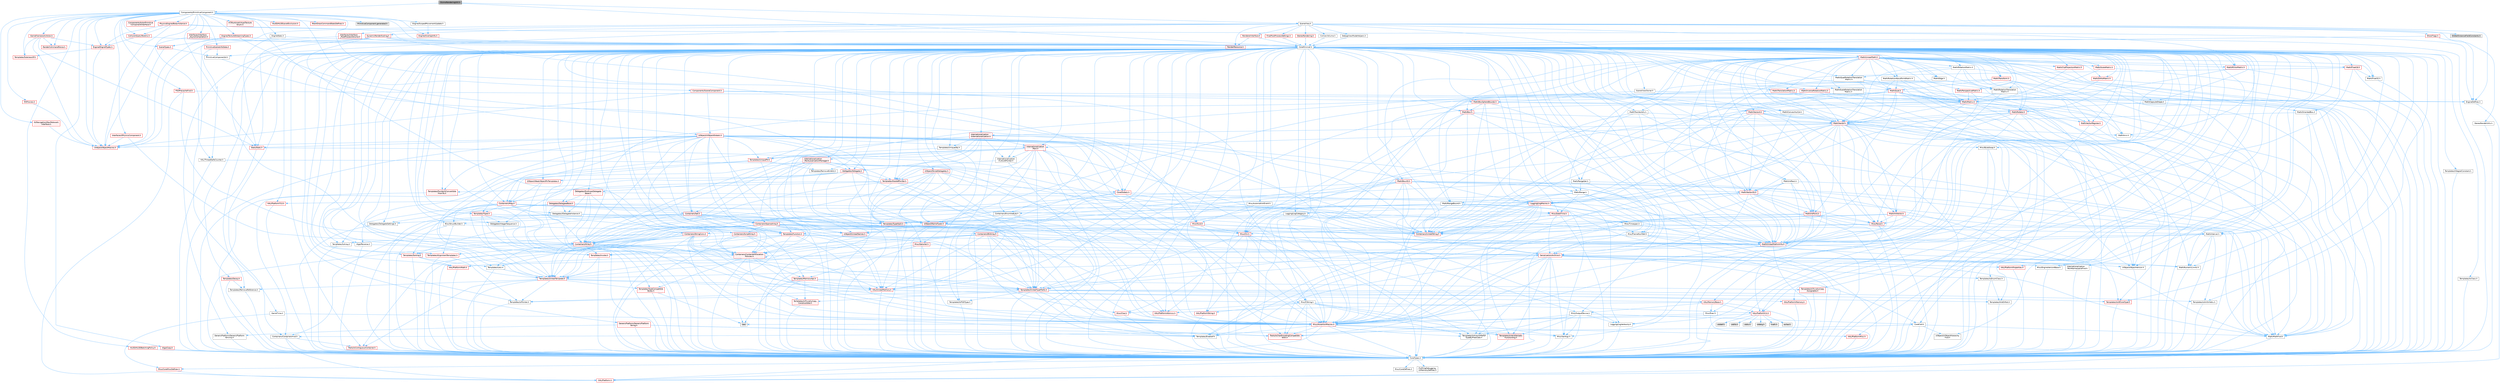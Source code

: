 digraph "GizmoRenderingUtil.h"
{
 // INTERACTIVE_SVG=YES
 // LATEX_PDF_SIZE
  bgcolor="transparent";
  edge [fontname=Helvetica,fontsize=10,labelfontname=Helvetica,labelfontsize=10];
  node [fontname=Helvetica,fontsize=10,shape=box,height=0.2,width=0.4];
  Node1 [id="Node000001",label="GizmoRenderingUtil.h",height=0.2,width=0.4,color="gray40", fillcolor="grey60", style="filled", fontcolor="black",tooltip=" "];
  Node1 -> Node2 [id="edge1_Node000001_Node000002",color="steelblue1",style="solid",tooltip=" "];
  Node2 [id="Node000002",label="CoreMinimal.h",height=0.2,width=0.4,color="grey40", fillcolor="white", style="filled",URL="$d7/d67/CoreMinimal_8h.html",tooltip=" "];
  Node2 -> Node3 [id="edge2_Node000002_Node000003",color="steelblue1",style="solid",tooltip=" "];
  Node3 [id="Node000003",label="CoreTypes.h",height=0.2,width=0.4,color="grey40", fillcolor="white", style="filled",URL="$dc/dec/CoreTypes_8h.html",tooltip=" "];
  Node3 -> Node4 [id="edge3_Node000003_Node000004",color="steelblue1",style="solid",tooltip=" "];
  Node4 [id="Node000004",label="HAL/Platform.h",height=0.2,width=0.4,color="red", fillcolor="#FFF0F0", style="filled",URL="$d9/dd0/Platform_8h.html",tooltip=" "];
  Node3 -> Node14 [id="edge4_Node000003_Node000014",color="steelblue1",style="solid",tooltip=" "];
  Node14 [id="Node000014",label="ProfilingDebugging\l/UMemoryDefines.h",height=0.2,width=0.4,color="grey40", fillcolor="white", style="filled",URL="$d2/da2/UMemoryDefines_8h.html",tooltip=" "];
  Node3 -> Node15 [id="edge5_Node000003_Node000015",color="steelblue1",style="solid",tooltip=" "];
  Node15 [id="Node000015",label="Misc/CoreMiscDefines.h",height=0.2,width=0.4,color="red", fillcolor="#FFF0F0", style="filled",URL="$da/d38/CoreMiscDefines_8h.html",tooltip=" "];
  Node15 -> Node4 [id="edge6_Node000015_Node000004",color="steelblue1",style="solid",tooltip=" "];
  Node3 -> Node16 [id="edge7_Node000003_Node000016",color="steelblue1",style="solid",tooltip=" "];
  Node16 [id="Node000016",label="Misc/CoreDefines.h",height=0.2,width=0.4,color="grey40", fillcolor="white", style="filled",URL="$d3/dd2/CoreDefines_8h.html",tooltip=" "];
  Node2 -> Node17 [id="edge8_Node000002_Node000017",color="steelblue1",style="solid",tooltip=" "];
  Node17 [id="Node000017",label="CoreFwd.h",height=0.2,width=0.4,color="grey40", fillcolor="white", style="filled",URL="$d1/d1e/CoreFwd_8h.html",tooltip=" "];
  Node17 -> Node3 [id="edge9_Node000017_Node000003",color="steelblue1",style="solid",tooltip=" "];
  Node17 -> Node18 [id="edge10_Node000017_Node000018",color="steelblue1",style="solid",tooltip=" "];
  Node18 [id="Node000018",label="Containers/ContainersFwd.h",height=0.2,width=0.4,color="grey40", fillcolor="white", style="filled",URL="$d4/d0a/ContainersFwd_8h.html",tooltip=" "];
  Node18 -> Node4 [id="edge11_Node000018_Node000004",color="steelblue1",style="solid",tooltip=" "];
  Node18 -> Node3 [id="edge12_Node000018_Node000003",color="steelblue1",style="solid",tooltip=" "];
  Node18 -> Node19 [id="edge13_Node000018_Node000019",color="steelblue1",style="solid",tooltip=" "];
  Node19 [id="Node000019",label="Traits/IsContiguousContainer.h",height=0.2,width=0.4,color="red", fillcolor="#FFF0F0", style="filled",URL="$d5/d3c/IsContiguousContainer_8h.html",tooltip=" "];
  Node19 -> Node3 [id="edge14_Node000019_Node000003",color="steelblue1",style="solid",tooltip=" "];
  Node17 -> Node22 [id="edge15_Node000017_Node000022",color="steelblue1",style="solid",tooltip=" "];
  Node22 [id="Node000022",label="Math/MathFwd.h",height=0.2,width=0.4,color="grey40", fillcolor="white", style="filled",URL="$d2/d10/MathFwd_8h.html",tooltip=" "];
  Node22 -> Node4 [id="edge16_Node000022_Node000004",color="steelblue1",style="solid",tooltip=" "];
  Node17 -> Node23 [id="edge17_Node000017_Node000023",color="steelblue1",style="solid",tooltip=" "];
  Node23 [id="Node000023",label="UObject/UObjectHierarchy\lFwd.h",height=0.2,width=0.4,color="grey40", fillcolor="white", style="filled",URL="$d3/d13/UObjectHierarchyFwd_8h.html",tooltip=" "];
  Node2 -> Node23 [id="edge18_Node000002_Node000023",color="steelblue1",style="solid",tooltip=" "];
  Node2 -> Node18 [id="edge19_Node000002_Node000018",color="steelblue1",style="solid",tooltip=" "];
  Node2 -> Node24 [id="edge20_Node000002_Node000024",color="steelblue1",style="solid",tooltip=" "];
  Node24 [id="Node000024",label="Misc/VarArgs.h",height=0.2,width=0.4,color="grey40", fillcolor="white", style="filled",URL="$d5/d6f/VarArgs_8h.html",tooltip=" "];
  Node24 -> Node3 [id="edge21_Node000024_Node000003",color="steelblue1",style="solid",tooltip=" "];
  Node2 -> Node25 [id="edge22_Node000002_Node000025",color="steelblue1",style="solid",tooltip=" "];
  Node25 [id="Node000025",label="Logging/LogVerbosity.h",height=0.2,width=0.4,color="grey40", fillcolor="white", style="filled",URL="$d2/d8f/LogVerbosity_8h.html",tooltip=" "];
  Node25 -> Node3 [id="edge23_Node000025_Node000003",color="steelblue1",style="solid",tooltip=" "];
  Node2 -> Node26 [id="edge24_Node000002_Node000026",color="steelblue1",style="solid",tooltip=" "];
  Node26 [id="Node000026",label="Misc/OutputDevice.h",height=0.2,width=0.4,color="grey40", fillcolor="white", style="filled",URL="$d7/d32/OutputDevice_8h.html",tooltip=" "];
  Node26 -> Node17 [id="edge25_Node000026_Node000017",color="steelblue1",style="solid",tooltip=" "];
  Node26 -> Node3 [id="edge26_Node000026_Node000003",color="steelblue1",style="solid",tooltip=" "];
  Node26 -> Node25 [id="edge27_Node000026_Node000025",color="steelblue1",style="solid",tooltip=" "];
  Node26 -> Node24 [id="edge28_Node000026_Node000024",color="steelblue1",style="solid",tooltip=" "];
  Node26 -> Node27 [id="edge29_Node000026_Node000027",color="steelblue1",style="solid",tooltip=" "];
  Node27 [id="Node000027",label="Templates/IsArrayOrRefOf\lTypeByPredicate.h",height=0.2,width=0.4,color="grey40", fillcolor="white", style="filled",URL="$d6/da1/IsArrayOrRefOfTypeByPredicate_8h.html",tooltip=" "];
  Node27 -> Node3 [id="edge30_Node000027_Node000003",color="steelblue1",style="solid",tooltip=" "];
  Node26 -> Node28 [id="edge31_Node000026_Node000028",color="steelblue1",style="solid",tooltip=" "];
  Node28 [id="Node000028",label="Templates/IsValidVariadic\lFunctionArg.h",height=0.2,width=0.4,color="red", fillcolor="#FFF0F0", style="filled",URL="$d0/dc8/IsValidVariadicFunctionArg_8h.html",tooltip=" "];
  Node28 -> Node3 [id="edge32_Node000028_Node000003",color="steelblue1",style="solid",tooltip=" "];
  Node26 -> Node30 [id="edge33_Node000026_Node000030",color="steelblue1",style="solid",tooltip=" "];
  Node30 [id="Node000030",label="Traits/IsCharEncodingCompatible\lWith.h",height=0.2,width=0.4,color="red", fillcolor="#FFF0F0", style="filled",URL="$df/dd1/IsCharEncodingCompatibleWith_8h.html",tooltip=" "];
  Node2 -> Node32 [id="edge34_Node000002_Node000032",color="steelblue1",style="solid",tooltip=" "];
  Node32 [id="Node000032",label="HAL/PlatformCrt.h",height=0.2,width=0.4,color="red", fillcolor="#FFF0F0", style="filled",URL="$d8/d75/PlatformCrt_8h.html",tooltip=" "];
  Node32 -> Node33 [id="edge35_Node000032_Node000033",color="steelblue1",style="solid",tooltip=" "];
  Node33 [id="Node000033",label="new",height=0.2,width=0.4,color="grey60", fillcolor="#E0E0E0", style="filled",tooltip=" "];
  Node32 -> Node34 [id="edge36_Node000032_Node000034",color="steelblue1",style="solid",tooltip=" "];
  Node34 [id="Node000034",label="wchar.h",height=0.2,width=0.4,color="grey60", fillcolor="#E0E0E0", style="filled",tooltip=" "];
  Node32 -> Node35 [id="edge37_Node000032_Node000035",color="steelblue1",style="solid",tooltip=" "];
  Node35 [id="Node000035",label="stddef.h",height=0.2,width=0.4,color="grey60", fillcolor="#E0E0E0", style="filled",tooltip=" "];
  Node32 -> Node36 [id="edge38_Node000032_Node000036",color="steelblue1",style="solid",tooltip=" "];
  Node36 [id="Node000036",label="stdlib.h",height=0.2,width=0.4,color="grey60", fillcolor="#E0E0E0", style="filled",tooltip=" "];
  Node32 -> Node37 [id="edge39_Node000032_Node000037",color="steelblue1",style="solid",tooltip=" "];
  Node37 [id="Node000037",label="stdio.h",height=0.2,width=0.4,color="grey60", fillcolor="#E0E0E0", style="filled",tooltip=" "];
  Node32 -> Node38 [id="edge40_Node000032_Node000038",color="steelblue1",style="solid",tooltip=" "];
  Node38 [id="Node000038",label="stdarg.h",height=0.2,width=0.4,color="grey60", fillcolor="#E0E0E0", style="filled",tooltip=" "];
  Node32 -> Node39 [id="edge41_Node000032_Node000039",color="steelblue1",style="solid",tooltip=" "];
  Node39 [id="Node000039",label="math.h",height=0.2,width=0.4,color="grey60", fillcolor="#E0E0E0", style="filled",tooltip=" "];
  Node2 -> Node42 [id="edge42_Node000002_Node000042",color="steelblue1",style="solid",tooltip=" "];
  Node42 [id="Node000042",label="HAL/PlatformMisc.h",height=0.2,width=0.4,color="red", fillcolor="#FFF0F0", style="filled",URL="$d0/df5/PlatformMisc_8h.html",tooltip=" "];
  Node42 -> Node3 [id="edge43_Node000042_Node000003",color="steelblue1",style="solid",tooltip=" "];
  Node2 -> Node61 [id="edge44_Node000002_Node000061",color="steelblue1",style="solid",tooltip=" "];
  Node61 [id="Node000061",label="Misc/AssertionMacros.h",height=0.2,width=0.4,color="red", fillcolor="#FFF0F0", style="filled",URL="$d0/dfa/AssertionMacros_8h.html",tooltip=" "];
  Node61 -> Node3 [id="edge45_Node000061_Node000003",color="steelblue1",style="solid",tooltip=" "];
  Node61 -> Node4 [id="edge46_Node000061_Node000004",color="steelblue1",style="solid",tooltip=" "];
  Node61 -> Node42 [id="edge47_Node000061_Node000042",color="steelblue1",style="solid",tooltip=" "];
  Node61 -> Node62 [id="edge48_Node000061_Node000062",color="steelblue1",style="solid",tooltip=" "];
  Node62 [id="Node000062",label="Templates/EnableIf.h",height=0.2,width=0.4,color="grey40", fillcolor="white", style="filled",URL="$d7/d60/EnableIf_8h.html",tooltip=" "];
  Node62 -> Node3 [id="edge49_Node000062_Node000003",color="steelblue1",style="solid",tooltip=" "];
  Node61 -> Node27 [id="edge50_Node000061_Node000027",color="steelblue1",style="solid",tooltip=" "];
  Node61 -> Node28 [id="edge51_Node000061_Node000028",color="steelblue1",style="solid",tooltip=" "];
  Node61 -> Node30 [id="edge52_Node000061_Node000030",color="steelblue1",style="solid",tooltip=" "];
  Node61 -> Node24 [id="edge53_Node000061_Node000024",color="steelblue1",style="solid",tooltip=" "];
  Node2 -> Node70 [id="edge54_Node000002_Node000070",color="steelblue1",style="solid",tooltip=" "];
  Node70 [id="Node000070",label="Templates/IsPointer.h",height=0.2,width=0.4,color="grey40", fillcolor="white", style="filled",URL="$d7/d05/IsPointer_8h.html",tooltip=" "];
  Node70 -> Node3 [id="edge55_Node000070_Node000003",color="steelblue1",style="solid",tooltip=" "];
  Node2 -> Node71 [id="edge56_Node000002_Node000071",color="steelblue1",style="solid",tooltip=" "];
  Node71 [id="Node000071",label="HAL/PlatformMemory.h",height=0.2,width=0.4,color="red", fillcolor="#FFF0F0", style="filled",URL="$de/d68/PlatformMemory_8h.html",tooltip=" "];
  Node71 -> Node3 [id="edge57_Node000071_Node000003",color="steelblue1",style="solid",tooltip=" "];
  Node2 -> Node54 [id="edge58_Node000002_Node000054",color="steelblue1",style="solid",tooltip=" "];
  Node54 [id="Node000054",label="HAL/PlatformAtomics.h",height=0.2,width=0.4,color="red", fillcolor="#FFF0F0", style="filled",URL="$d3/d36/PlatformAtomics_8h.html",tooltip=" "];
  Node54 -> Node3 [id="edge59_Node000054_Node000003",color="steelblue1",style="solid",tooltip=" "];
  Node2 -> Node76 [id="edge60_Node000002_Node000076",color="steelblue1",style="solid",tooltip=" "];
  Node76 [id="Node000076",label="Misc/Exec.h",height=0.2,width=0.4,color="grey40", fillcolor="white", style="filled",URL="$de/ddb/Exec_8h.html",tooltip=" "];
  Node76 -> Node3 [id="edge61_Node000076_Node000003",color="steelblue1",style="solid",tooltip=" "];
  Node76 -> Node61 [id="edge62_Node000076_Node000061",color="steelblue1",style="solid",tooltip=" "];
  Node2 -> Node77 [id="edge63_Node000002_Node000077",color="steelblue1",style="solid",tooltip=" "];
  Node77 [id="Node000077",label="HAL/MemoryBase.h",height=0.2,width=0.4,color="red", fillcolor="#FFF0F0", style="filled",URL="$d6/d9f/MemoryBase_8h.html",tooltip=" "];
  Node77 -> Node3 [id="edge64_Node000077_Node000003",color="steelblue1",style="solid",tooltip=" "];
  Node77 -> Node54 [id="edge65_Node000077_Node000054",color="steelblue1",style="solid",tooltip=" "];
  Node77 -> Node32 [id="edge66_Node000077_Node000032",color="steelblue1",style="solid",tooltip=" "];
  Node77 -> Node76 [id="edge67_Node000077_Node000076",color="steelblue1",style="solid",tooltip=" "];
  Node77 -> Node26 [id="edge68_Node000077_Node000026",color="steelblue1",style="solid",tooltip=" "];
  Node2 -> Node87 [id="edge69_Node000002_Node000087",color="steelblue1",style="solid",tooltip=" "];
  Node87 [id="Node000087",label="HAL/UnrealMemory.h",height=0.2,width=0.4,color="red", fillcolor="#FFF0F0", style="filled",URL="$d9/d96/UnrealMemory_8h.html",tooltip=" "];
  Node87 -> Node3 [id="edge70_Node000087_Node000003",color="steelblue1",style="solid",tooltip=" "];
  Node87 -> Node77 [id="edge71_Node000087_Node000077",color="steelblue1",style="solid",tooltip=" "];
  Node87 -> Node71 [id="edge72_Node000087_Node000071",color="steelblue1",style="solid",tooltip=" "];
  Node87 -> Node70 [id="edge73_Node000087_Node000070",color="steelblue1",style="solid",tooltip=" "];
  Node2 -> Node89 [id="edge74_Node000002_Node000089",color="steelblue1",style="solid",tooltip=" "];
  Node89 [id="Node000089",label="Templates/IsArithmetic.h",height=0.2,width=0.4,color="grey40", fillcolor="white", style="filled",URL="$d2/d5d/IsArithmetic_8h.html",tooltip=" "];
  Node89 -> Node3 [id="edge75_Node000089_Node000003",color="steelblue1",style="solid",tooltip=" "];
  Node2 -> Node83 [id="edge76_Node000002_Node000083",color="steelblue1",style="solid",tooltip=" "];
  Node83 [id="Node000083",label="Templates/AndOrNot.h",height=0.2,width=0.4,color="grey40", fillcolor="white", style="filled",URL="$db/d0a/AndOrNot_8h.html",tooltip=" "];
  Node83 -> Node3 [id="edge77_Node000083_Node000003",color="steelblue1",style="solid",tooltip=" "];
  Node2 -> Node90 [id="edge78_Node000002_Node000090",color="steelblue1",style="solid",tooltip=" "];
  Node90 [id="Node000090",label="Templates/IsPODType.h",height=0.2,width=0.4,color="grey40", fillcolor="white", style="filled",URL="$d7/db1/IsPODType_8h.html",tooltip=" "];
  Node90 -> Node3 [id="edge79_Node000090_Node000003",color="steelblue1",style="solid",tooltip=" "];
  Node2 -> Node91 [id="edge80_Node000002_Node000091",color="steelblue1",style="solid",tooltip=" "];
  Node91 [id="Node000091",label="Templates/IsUECoreType.h",height=0.2,width=0.4,color="red", fillcolor="#FFF0F0", style="filled",URL="$d1/db8/IsUECoreType_8h.html",tooltip=" "];
  Node91 -> Node3 [id="edge81_Node000091_Node000003",color="steelblue1",style="solid",tooltip=" "];
  Node2 -> Node84 [id="edge82_Node000002_Node000084",color="steelblue1",style="solid",tooltip=" "];
  Node84 [id="Node000084",label="Templates/IsTriviallyCopy\lConstructible.h",height=0.2,width=0.4,color="red", fillcolor="#FFF0F0", style="filled",URL="$d3/d78/IsTriviallyCopyConstructible_8h.html",tooltip=" "];
  Node84 -> Node3 [id="edge83_Node000084_Node000003",color="steelblue1",style="solid",tooltip=" "];
  Node2 -> Node92 [id="edge84_Node000002_Node000092",color="steelblue1",style="solid",tooltip=" "];
  Node92 [id="Node000092",label="Templates/UnrealTypeTraits.h",height=0.2,width=0.4,color="red", fillcolor="#FFF0F0", style="filled",URL="$d2/d2d/UnrealTypeTraits_8h.html",tooltip=" "];
  Node92 -> Node3 [id="edge85_Node000092_Node000003",color="steelblue1",style="solid",tooltip=" "];
  Node92 -> Node70 [id="edge86_Node000092_Node000070",color="steelblue1",style="solid",tooltip=" "];
  Node92 -> Node61 [id="edge87_Node000092_Node000061",color="steelblue1",style="solid",tooltip=" "];
  Node92 -> Node83 [id="edge88_Node000092_Node000083",color="steelblue1",style="solid",tooltip=" "];
  Node92 -> Node62 [id="edge89_Node000092_Node000062",color="steelblue1",style="solid",tooltip=" "];
  Node92 -> Node89 [id="edge90_Node000092_Node000089",color="steelblue1",style="solid",tooltip=" "];
  Node92 -> Node90 [id="edge91_Node000092_Node000090",color="steelblue1",style="solid",tooltip=" "];
  Node92 -> Node91 [id="edge92_Node000092_Node000091",color="steelblue1",style="solid",tooltip=" "];
  Node92 -> Node84 [id="edge93_Node000092_Node000084",color="steelblue1",style="solid",tooltip=" "];
  Node2 -> Node62 [id="edge94_Node000002_Node000062",color="steelblue1",style="solid",tooltip=" "];
  Node2 -> Node94 [id="edge95_Node000002_Node000094",color="steelblue1",style="solid",tooltip=" "];
  Node94 [id="Node000094",label="Templates/RemoveReference.h",height=0.2,width=0.4,color="grey40", fillcolor="white", style="filled",URL="$da/dbe/RemoveReference_8h.html",tooltip=" "];
  Node94 -> Node3 [id="edge96_Node000094_Node000003",color="steelblue1",style="solid",tooltip=" "];
  Node2 -> Node95 [id="edge97_Node000002_Node000095",color="steelblue1",style="solid",tooltip=" "];
  Node95 [id="Node000095",label="Templates/IntegralConstant.h",height=0.2,width=0.4,color="grey40", fillcolor="white", style="filled",URL="$db/d1b/IntegralConstant_8h.html",tooltip=" "];
  Node95 -> Node3 [id="edge98_Node000095_Node000003",color="steelblue1",style="solid",tooltip=" "];
  Node2 -> Node96 [id="edge99_Node000002_Node000096",color="steelblue1",style="solid",tooltip=" "];
  Node96 [id="Node000096",label="Templates/IsClass.h",height=0.2,width=0.4,color="grey40", fillcolor="white", style="filled",URL="$db/dcb/IsClass_8h.html",tooltip=" "];
  Node96 -> Node3 [id="edge100_Node000096_Node000003",color="steelblue1",style="solid",tooltip=" "];
  Node2 -> Node97 [id="edge101_Node000002_Node000097",color="steelblue1",style="solid",tooltip=" "];
  Node97 [id="Node000097",label="Templates/TypeCompatible\lBytes.h",height=0.2,width=0.4,color="red", fillcolor="#FFF0F0", style="filled",URL="$df/d0a/TypeCompatibleBytes_8h.html",tooltip=" "];
  Node97 -> Node3 [id="edge102_Node000097_Node000003",color="steelblue1",style="solid",tooltip=" "];
  Node97 -> Node33 [id="edge103_Node000097_Node000033",color="steelblue1",style="solid",tooltip=" "];
  Node2 -> Node19 [id="edge104_Node000002_Node000019",color="steelblue1",style="solid",tooltip=" "];
  Node2 -> Node98 [id="edge105_Node000002_Node000098",color="steelblue1",style="solid",tooltip=" "];
  Node98 [id="Node000098",label="Templates/UnrealTemplate.h",height=0.2,width=0.4,color="red", fillcolor="#FFF0F0", style="filled",URL="$d4/d24/UnrealTemplate_8h.html",tooltip=" "];
  Node98 -> Node3 [id="edge106_Node000098_Node000003",color="steelblue1",style="solid",tooltip=" "];
  Node98 -> Node70 [id="edge107_Node000098_Node000070",color="steelblue1",style="solid",tooltip=" "];
  Node98 -> Node87 [id="edge108_Node000098_Node000087",color="steelblue1",style="solid",tooltip=" "];
  Node98 -> Node92 [id="edge109_Node000098_Node000092",color="steelblue1",style="solid",tooltip=" "];
  Node98 -> Node94 [id="edge110_Node000098_Node000094",color="steelblue1",style="solid",tooltip=" "];
  Node98 -> Node97 [id="edge111_Node000098_Node000097",color="steelblue1",style="solid",tooltip=" "];
  Node98 -> Node19 [id="edge112_Node000098_Node000019",color="steelblue1",style="solid",tooltip=" "];
  Node2 -> Node47 [id="edge113_Node000002_Node000047",color="steelblue1",style="solid",tooltip=" "];
  Node47 [id="Node000047",label="Math/NumericLimits.h",height=0.2,width=0.4,color="grey40", fillcolor="white", style="filled",URL="$df/d1b/NumericLimits_8h.html",tooltip=" "];
  Node47 -> Node3 [id="edge114_Node000047_Node000003",color="steelblue1",style="solid",tooltip=" "];
  Node2 -> Node102 [id="edge115_Node000002_Node000102",color="steelblue1",style="solid",tooltip=" "];
  Node102 [id="Node000102",label="HAL/PlatformMath.h",height=0.2,width=0.4,color="red", fillcolor="#FFF0F0", style="filled",URL="$dc/d53/PlatformMath_8h.html",tooltip=" "];
  Node102 -> Node3 [id="edge116_Node000102_Node000003",color="steelblue1",style="solid",tooltip=" "];
  Node2 -> Node85 [id="edge117_Node000002_Node000085",color="steelblue1",style="solid",tooltip=" "];
  Node85 [id="Node000085",label="Templates/IsTriviallyCopy\lAssignable.h",height=0.2,width=0.4,color="red", fillcolor="#FFF0F0", style="filled",URL="$d2/df2/IsTriviallyCopyAssignable_8h.html",tooltip=" "];
  Node85 -> Node3 [id="edge118_Node000085_Node000003",color="steelblue1",style="solid",tooltip=" "];
  Node2 -> Node110 [id="edge119_Node000002_Node000110",color="steelblue1",style="solid",tooltip=" "];
  Node110 [id="Node000110",label="Templates/MemoryOps.h",height=0.2,width=0.4,color="red", fillcolor="#FFF0F0", style="filled",URL="$db/dea/MemoryOps_8h.html",tooltip=" "];
  Node110 -> Node3 [id="edge120_Node000110_Node000003",color="steelblue1",style="solid",tooltip=" "];
  Node110 -> Node87 [id="edge121_Node000110_Node000087",color="steelblue1",style="solid",tooltip=" "];
  Node110 -> Node85 [id="edge122_Node000110_Node000085",color="steelblue1",style="solid",tooltip=" "];
  Node110 -> Node84 [id="edge123_Node000110_Node000084",color="steelblue1",style="solid",tooltip=" "];
  Node110 -> Node92 [id="edge124_Node000110_Node000092",color="steelblue1",style="solid",tooltip=" "];
  Node110 -> Node33 [id="edge125_Node000110_Node000033",color="steelblue1",style="solid",tooltip=" "];
  Node2 -> Node111 [id="edge126_Node000002_Node000111",color="steelblue1",style="solid",tooltip=" "];
  Node111 [id="Node000111",label="Containers/ContainerAllocation\lPolicies.h",height=0.2,width=0.4,color="red", fillcolor="#FFF0F0", style="filled",URL="$d7/dff/ContainerAllocationPolicies_8h.html",tooltip=" "];
  Node111 -> Node3 [id="edge127_Node000111_Node000003",color="steelblue1",style="solid",tooltip=" "];
  Node111 -> Node111 [id="edge128_Node000111_Node000111",color="steelblue1",style="solid",tooltip=" "];
  Node111 -> Node102 [id="edge129_Node000111_Node000102",color="steelblue1",style="solid",tooltip=" "];
  Node111 -> Node87 [id="edge130_Node000111_Node000087",color="steelblue1",style="solid",tooltip=" "];
  Node111 -> Node47 [id="edge131_Node000111_Node000047",color="steelblue1",style="solid",tooltip=" "];
  Node111 -> Node61 [id="edge132_Node000111_Node000061",color="steelblue1",style="solid",tooltip=" "];
  Node111 -> Node110 [id="edge133_Node000111_Node000110",color="steelblue1",style="solid",tooltip=" "];
  Node111 -> Node97 [id="edge134_Node000111_Node000097",color="steelblue1",style="solid",tooltip=" "];
  Node2 -> Node114 [id="edge135_Node000002_Node000114",color="steelblue1",style="solid",tooltip=" "];
  Node114 [id="Node000114",label="Templates/IsEnumClass.h",height=0.2,width=0.4,color="grey40", fillcolor="white", style="filled",URL="$d7/d15/IsEnumClass_8h.html",tooltip=" "];
  Node114 -> Node3 [id="edge136_Node000114_Node000003",color="steelblue1",style="solid",tooltip=" "];
  Node114 -> Node83 [id="edge137_Node000114_Node000083",color="steelblue1",style="solid",tooltip=" "];
  Node2 -> Node115 [id="edge138_Node000002_Node000115",color="steelblue1",style="solid",tooltip=" "];
  Node115 [id="Node000115",label="HAL/PlatformProperties.h",height=0.2,width=0.4,color="red", fillcolor="#FFF0F0", style="filled",URL="$d9/db0/PlatformProperties_8h.html",tooltip=" "];
  Node115 -> Node3 [id="edge139_Node000115_Node000003",color="steelblue1",style="solid",tooltip=" "];
  Node2 -> Node118 [id="edge140_Node000002_Node000118",color="steelblue1",style="solid",tooltip=" "];
  Node118 [id="Node000118",label="Misc/EngineVersionBase.h",height=0.2,width=0.4,color="grey40", fillcolor="white", style="filled",URL="$d5/d2b/EngineVersionBase_8h.html",tooltip=" "];
  Node118 -> Node3 [id="edge141_Node000118_Node000003",color="steelblue1",style="solid",tooltip=" "];
  Node2 -> Node119 [id="edge142_Node000002_Node000119",color="steelblue1",style="solid",tooltip=" "];
  Node119 [id="Node000119",label="Internationalization\l/TextNamespaceFwd.h",height=0.2,width=0.4,color="grey40", fillcolor="white", style="filled",URL="$d8/d97/TextNamespaceFwd_8h.html",tooltip=" "];
  Node119 -> Node3 [id="edge143_Node000119_Node000003",color="steelblue1",style="solid",tooltip=" "];
  Node2 -> Node120 [id="edge144_Node000002_Node000120",color="steelblue1",style="solid",tooltip=" "];
  Node120 [id="Node000120",label="Serialization/Archive.h",height=0.2,width=0.4,color="red", fillcolor="#FFF0F0", style="filled",URL="$d7/d3b/Archive_8h.html",tooltip=" "];
  Node120 -> Node17 [id="edge145_Node000120_Node000017",color="steelblue1",style="solid",tooltip=" "];
  Node120 -> Node3 [id="edge146_Node000120_Node000003",color="steelblue1",style="solid",tooltip=" "];
  Node120 -> Node115 [id="edge147_Node000120_Node000115",color="steelblue1",style="solid",tooltip=" "];
  Node120 -> Node119 [id="edge148_Node000120_Node000119",color="steelblue1",style="solid",tooltip=" "];
  Node120 -> Node22 [id="edge149_Node000120_Node000022",color="steelblue1",style="solid",tooltip=" "];
  Node120 -> Node61 [id="edge150_Node000120_Node000061",color="steelblue1",style="solid",tooltip=" "];
  Node120 -> Node118 [id="edge151_Node000120_Node000118",color="steelblue1",style="solid",tooltip=" "];
  Node120 -> Node24 [id="edge152_Node000120_Node000024",color="steelblue1",style="solid",tooltip=" "];
  Node120 -> Node62 [id="edge153_Node000120_Node000062",color="steelblue1",style="solid",tooltip=" "];
  Node120 -> Node27 [id="edge154_Node000120_Node000027",color="steelblue1",style="solid",tooltip=" "];
  Node120 -> Node114 [id="edge155_Node000120_Node000114",color="steelblue1",style="solid",tooltip=" "];
  Node120 -> Node28 [id="edge156_Node000120_Node000028",color="steelblue1",style="solid",tooltip=" "];
  Node120 -> Node98 [id="edge157_Node000120_Node000098",color="steelblue1",style="solid",tooltip=" "];
  Node120 -> Node30 [id="edge158_Node000120_Node000030",color="steelblue1",style="solid",tooltip=" "];
  Node120 -> Node123 [id="edge159_Node000120_Node000123",color="steelblue1",style="solid",tooltip=" "];
  Node123 [id="Node000123",label="UObject/ObjectVersion.h",height=0.2,width=0.4,color="grey40", fillcolor="white", style="filled",URL="$da/d63/ObjectVersion_8h.html",tooltip=" "];
  Node123 -> Node3 [id="edge160_Node000123_Node000003",color="steelblue1",style="solid",tooltip=" "];
  Node2 -> Node124 [id="edge161_Node000002_Node000124",color="steelblue1",style="solid",tooltip=" "];
  Node124 [id="Node000124",label="Templates/Less.h",height=0.2,width=0.4,color="grey40", fillcolor="white", style="filled",URL="$de/dc8/Less_8h.html",tooltip=" "];
  Node124 -> Node3 [id="edge162_Node000124_Node000003",color="steelblue1",style="solid",tooltip=" "];
  Node124 -> Node98 [id="edge163_Node000124_Node000098",color="steelblue1",style="solid",tooltip=" "];
  Node2 -> Node125 [id="edge164_Node000002_Node000125",color="steelblue1",style="solid",tooltip=" "];
  Node125 [id="Node000125",label="Templates/Sorting.h",height=0.2,width=0.4,color="red", fillcolor="#FFF0F0", style="filled",URL="$d3/d9e/Sorting_8h.html",tooltip=" "];
  Node125 -> Node3 [id="edge165_Node000125_Node000003",color="steelblue1",style="solid",tooltip=" "];
  Node125 -> Node102 [id="edge166_Node000125_Node000102",color="steelblue1",style="solid",tooltip=" "];
  Node125 -> Node124 [id="edge167_Node000125_Node000124",color="steelblue1",style="solid",tooltip=" "];
  Node2 -> Node136 [id="edge168_Node000002_Node000136",color="steelblue1",style="solid",tooltip=" "];
  Node136 [id="Node000136",label="Misc/Char.h",height=0.2,width=0.4,color="red", fillcolor="#FFF0F0", style="filled",URL="$d0/d58/Char_8h.html",tooltip=" "];
  Node136 -> Node3 [id="edge169_Node000136_Node000003",color="steelblue1",style="solid",tooltip=" "];
  Node2 -> Node139 [id="edge170_Node000002_Node000139",color="steelblue1",style="solid",tooltip=" "];
  Node139 [id="Node000139",label="GenericPlatform/GenericPlatform\lStricmp.h",height=0.2,width=0.4,color="grey40", fillcolor="white", style="filled",URL="$d2/d86/GenericPlatformStricmp_8h.html",tooltip=" "];
  Node139 -> Node3 [id="edge171_Node000139_Node000003",color="steelblue1",style="solid",tooltip=" "];
  Node2 -> Node140 [id="edge172_Node000002_Node000140",color="steelblue1",style="solid",tooltip=" "];
  Node140 [id="Node000140",label="GenericPlatform/GenericPlatform\lString.h",height=0.2,width=0.4,color="red", fillcolor="#FFF0F0", style="filled",URL="$dd/d20/GenericPlatformString_8h.html",tooltip=" "];
  Node140 -> Node3 [id="edge173_Node000140_Node000003",color="steelblue1",style="solid",tooltip=" "];
  Node140 -> Node139 [id="edge174_Node000140_Node000139",color="steelblue1",style="solid",tooltip=" "];
  Node140 -> Node62 [id="edge175_Node000140_Node000062",color="steelblue1",style="solid",tooltip=" "];
  Node140 -> Node30 [id="edge176_Node000140_Node000030",color="steelblue1",style="solid",tooltip=" "];
  Node2 -> Node73 [id="edge177_Node000002_Node000073",color="steelblue1",style="solid",tooltip=" "];
  Node73 [id="Node000073",label="HAL/PlatformString.h",height=0.2,width=0.4,color="red", fillcolor="#FFF0F0", style="filled",URL="$db/db5/PlatformString_8h.html",tooltip=" "];
  Node73 -> Node3 [id="edge178_Node000073_Node000003",color="steelblue1",style="solid",tooltip=" "];
  Node2 -> Node143 [id="edge179_Node000002_Node000143",color="steelblue1",style="solid",tooltip=" "];
  Node143 [id="Node000143",label="Misc/CString.h",height=0.2,width=0.4,color="grey40", fillcolor="white", style="filled",URL="$d2/d49/CString_8h.html",tooltip=" "];
  Node143 -> Node3 [id="edge180_Node000143_Node000003",color="steelblue1",style="solid",tooltip=" "];
  Node143 -> Node32 [id="edge181_Node000143_Node000032",color="steelblue1",style="solid",tooltip=" "];
  Node143 -> Node73 [id="edge182_Node000143_Node000073",color="steelblue1",style="solid",tooltip=" "];
  Node143 -> Node61 [id="edge183_Node000143_Node000061",color="steelblue1",style="solid",tooltip=" "];
  Node143 -> Node136 [id="edge184_Node000143_Node000136",color="steelblue1",style="solid",tooltip=" "];
  Node143 -> Node24 [id="edge185_Node000143_Node000024",color="steelblue1",style="solid",tooltip=" "];
  Node143 -> Node27 [id="edge186_Node000143_Node000027",color="steelblue1",style="solid",tooltip=" "];
  Node143 -> Node28 [id="edge187_Node000143_Node000028",color="steelblue1",style="solid",tooltip=" "];
  Node143 -> Node30 [id="edge188_Node000143_Node000030",color="steelblue1",style="solid",tooltip=" "];
  Node2 -> Node144 [id="edge189_Node000002_Node000144",color="steelblue1",style="solid",tooltip=" "];
  Node144 [id="Node000144",label="Misc/Crc.h",height=0.2,width=0.4,color="red", fillcolor="#FFF0F0", style="filled",URL="$d4/dd2/Crc_8h.html",tooltip=" "];
  Node144 -> Node3 [id="edge190_Node000144_Node000003",color="steelblue1",style="solid",tooltip=" "];
  Node144 -> Node73 [id="edge191_Node000144_Node000073",color="steelblue1",style="solid",tooltip=" "];
  Node144 -> Node61 [id="edge192_Node000144_Node000061",color="steelblue1",style="solid",tooltip=" "];
  Node144 -> Node143 [id="edge193_Node000144_Node000143",color="steelblue1",style="solid",tooltip=" "];
  Node144 -> Node136 [id="edge194_Node000144_Node000136",color="steelblue1",style="solid",tooltip=" "];
  Node144 -> Node92 [id="edge195_Node000144_Node000092",color="steelblue1",style="solid",tooltip=" "];
  Node2 -> Node135 [id="edge196_Node000002_Node000135",color="steelblue1",style="solid",tooltip=" "];
  Node135 [id="Node000135",label="Math/UnrealMathUtility.h",height=0.2,width=0.4,color="red", fillcolor="#FFF0F0", style="filled",URL="$db/db8/UnrealMathUtility_8h.html",tooltip=" "];
  Node135 -> Node3 [id="edge197_Node000135_Node000003",color="steelblue1",style="solid",tooltip=" "];
  Node135 -> Node61 [id="edge198_Node000135_Node000061",color="steelblue1",style="solid",tooltip=" "];
  Node135 -> Node102 [id="edge199_Node000135_Node000102",color="steelblue1",style="solid",tooltip=" "];
  Node135 -> Node22 [id="edge200_Node000135_Node000022",color="steelblue1",style="solid",tooltip=" "];
  Node2 -> Node145 [id="edge201_Node000002_Node000145",color="steelblue1",style="solid",tooltip=" "];
  Node145 [id="Node000145",label="Containers/UnrealString.h",height=0.2,width=0.4,color="red", fillcolor="#FFF0F0", style="filled",URL="$d5/dba/UnrealString_8h.html",tooltip=" "];
  Node2 -> Node149 [id="edge202_Node000002_Node000149",color="steelblue1",style="solid",tooltip=" "];
  Node149 [id="Node000149",label="Containers/Array.h",height=0.2,width=0.4,color="red", fillcolor="#FFF0F0", style="filled",URL="$df/dd0/Array_8h.html",tooltip=" "];
  Node149 -> Node3 [id="edge203_Node000149_Node000003",color="steelblue1",style="solid",tooltip=" "];
  Node149 -> Node61 [id="edge204_Node000149_Node000061",color="steelblue1",style="solid",tooltip=" "];
  Node149 -> Node87 [id="edge205_Node000149_Node000087",color="steelblue1",style="solid",tooltip=" "];
  Node149 -> Node92 [id="edge206_Node000149_Node000092",color="steelblue1",style="solid",tooltip=" "];
  Node149 -> Node98 [id="edge207_Node000149_Node000098",color="steelblue1",style="solid",tooltip=" "];
  Node149 -> Node111 [id="edge208_Node000149_Node000111",color="steelblue1",style="solid",tooltip=" "];
  Node149 -> Node120 [id="edge209_Node000149_Node000120",color="steelblue1",style="solid",tooltip=" "];
  Node149 -> Node128 [id="edge210_Node000149_Node000128",color="steelblue1",style="solid",tooltip=" "];
  Node128 [id="Node000128",label="Templates/Invoke.h",height=0.2,width=0.4,color="red", fillcolor="#FFF0F0", style="filled",URL="$d7/deb/Invoke_8h.html",tooltip=" "];
  Node128 -> Node3 [id="edge211_Node000128_Node000003",color="steelblue1",style="solid",tooltip=" "];
  Node128 -> Node98 [id="edge212_Node000128_Node000098",color="steelblue1",style="solid",tooltip=" "];
  Node149 -> Node124 [id="edge213_Node000149_Node000124",color="steelblue1",style="solid",tooltip=" "];
  Node149 -> Node125 [id="edge214_Node000149_Node000125",color="steelblue1",style="solid",tooltip=" "];
  Node149 -> Node172 [id="edge215_Node000149_Node000172",color="steelblue1",style="solid",tooltip=" "];
  Node172 [id="Node000172",label="Templates/AlignmentTemplates.h",height=0.2,width=0.4,color="red", fillcolor="#FFF0F0", style="filled",URL="$dd/d32/AlignmentTemplates_8h.html",tooltip=" "];
  Node172 -> Node3 [id="edge216_Node000172_Node000003",color="steelblue1",style="solid",tooltip=" "];
  Node172 -> Node70 [id="edge217_Node000172_Node000070",color="steelblue1",style="solid",tooltip=" "];
  Node2 -> Node173 [id="edge218_Node000002_Node000173",color="steelblue1",style="solid",tooltip=" "];
  Node173 [id="Node000173",label="Misc/FrameNumber.h",height=0.2,width=0.4,color="grey40", fillcolor="white", style="filled",URL="$dd/dbd/FrameNumber_8h.html",tooltip=" "];
  Node173 -> Node3 [id="edge219_Node000173_Node000003",color="steelblue1",style="solid",tooltip=" "];
  Node173 -> Node47 [id="edge220_Node000173_Node000047",color="steelblue1",style="solid",tooltip=" "];
  Node173 -> Node135 [id="edge221_Node000173_Node000135",color="steelblue1",style="solid",tooltip=" "];
  Node173 -> Node62 [id="edge222_Node000173_Node000062",color="steelblue1",style="solid",tooltip=" "];
  Node173 -> Node92 [id="edge223_Node000173_Node000092",color="steelblue1",style="solid",tooltip=" "];
  Node2 -> Node174 [id="edge224_Node000002_Node000174",color="steelblue1",style="solid",tooltip=" "];
  Node174 [id="Node000174",label="Misc/Timespan.h",height=0.2,width=0.4,color="grey40", fillcolor="white", style="filled",URL="$da/dd9/Timespan_8h.html",tooltip=" "];
  Node174 -> Node3 [id="edge225_Node000174_Node000003",color="steelblue1",style="solid",tooltip=" "];
  Node174 -> Node175 [id="edge226_Node000174_Node000175",color="steelblue1",style="solid",tooltip=" "];
  Node175 [id="Node000175",label="Math/Interval.h",height=0.2,width=0.4,color="grey40", fillcolor="white", style="filled",URL="$d1/d55/Interval_8h.html",tooltip=" "];
  Node175 -> Node3 [id="edge227_Node000175_Node000003",color="steelblue1",style="solid",tooltip=" "];
  Node175 -> Node89 [id="edge228_Node000175_Node000089",color="steelblue1",style="solid",tooltip=" "];
  Node175 -> Node92 [id="edge229_Node000175_Node000092",color="steelblue1",style="solid",tooltip=" "];
  Node175 -> Node47 [id="edge230_Node000175_Node000047",color="steelblue1",style="solid",tooltip=" "];
  Node175 -> Node135 [id="edge231_Node000175_Node000135",color="steelblue1",style="solid",tooltip=" "];
  Node174 -> Node135 [id="edge232_Node000174_Node000135",color="steelblue1",style="solid",tooltip=" "];
  Node174 -> Node61 [id="edge233_Node000174_Node000061",color="steelblue1",style="solid",tooltip=" "];
  Node2 -> Node176 [id="edge234_Node000002_Node000176",color="steelblue1",style="solid",tooltip=" "];
  Node176 [id="Node000176",label="Containers/StringConv.h",height=0.2,width=0.4,color="red", fillcolor="#FFF0F0", style="filled",URL="$d3/ddf/StringConv_8h.html",tooltip=" "];
  Node176 -> Node3 [id="edge235_Node000176_Node000003",color="steelblue1",style="solid",tooltip=" "];
  Node176 -> Node61 [id="edge236_Node000176_Node000061",color="steelblue1",style="solid",tooltip=" "];
  Node176 -> Node111 [id="edge237_Node000176_Node000111",color="steelblue1",style="solid",tooltip=" "];
  Node176 -> Node149 [id="edge238_Node000176_Node000149",color="steelblue1",style="solid",tooltip=" "];
  Node176 -> Node143 [id="edge239_Node000176_Node000143",color="steelblue1",style="solid",tooltip=" "];
  Node176 -> Node177 [id="edge240_Node000176_Node000177",color="steelblue1",style="solid",tooltip=" "];
  Node177 [id="Node000177",label="Templates/IsArray.h",height=0.2,width=0.4,color="grey40", fillcolor="white", style="filled",URL="$d8/d8d/IsArray_8h.html",tooltip=" "];
  Node177 -> Node3 [id="edge241_Node000177_Node000003",color="steelblue1",style="solid",tooltip=" "];
  Node176 -> Node98 [id="edge242_Node000176_Node000098",color="steelblue1",style="solid",tooltip=" "];
  Node176 -> Node92 [id="edge243_Node000176_Node000092",color="steelblue1",style="solid",tooltip=" "];
  Node176 -> Node30 [id="edge244_Node000176_Node000030",color="steelblue1",style="solid",tooltip=" "];
  Node176 -> Node19 [id="edge245_Node000176_Node000019",color="steelblue1",style="solid",tooltip=" "];
  Node2 -> Node178 [id="edge246_Node000002_Node000178",color="steelblue1",style="solid",tooltip=" "];
  Node178 [id="Node000178",label="UObject/UnrealNames.h",height=0.2,width=0.4,color="red", fillcolor="#FFF0F0", style="filled",URL="$d8/db1/UnrealNames_8h.html",tooltip=" "];
  Node178 -> Node3 [id="edge247_Node000178_Node000003",color="steelblue1",style="solid",tooltip=" "];
  Node2 -> Node180 [id="edge248_Node000002_Node000180",color="steelblue1",style="solid",tooltip=" "];
  Node180 [id="Node000180",label="UObject/NameTypes.h",height=0.2,width=0.4,color="red", fillcolor="#FFF0F0", style="filled",URL="$d6/d35/NameTypes_8h.html",tooltip=" "];
  Node180 -> Node3 [id="edge249_Node000180_Node000003",color="steelblue1",style="solid",tooltip=" "];
  Node180 -> Node61 [id="edge250_Node000180_Node000061",color="steelblue1",style="solid",tooltip=" "];
  Node180 -> Node87 [id="edge251_Node000180_Node000087",color="steelblue1",style="solid",tooltip=" "];
  Node180 -> Node92 [id="edge252_Node000180_Node000092",color="steelblue1",style="solid",tooltip=" "];
  Node180 -> Node98 [id="edge253_Node000180_Node000098",color="steelblue1",style="solid",tooltip=" "];
  Node180 -> Node145 [id="edge254_Node000180_Node000145",color="steelblue1",style="solid",tooltip=" "];
  Node180 -> Node176 [id="edge255_Node000180_Node000176",color="steelblue1",style="solid",tooltip=" "];
  Node180 -> Node178 [id="edge256_Node000180_Node000178",color="steelblue1",style="solid",tooltip=" "];
  Node2 -> Node188 [id="edge257_Node000002_Node000188",color="steelblue1",style="solid",tooltip=" "];
  Node188 [id="Node000188",label="Misc/Parse.h",height=0.2,width=0.4,color="red", fillcolor="#FFF0F0", style="filled",URL="$dc/d71/Parse_8h.html",tooltip=" "];
  Node188 -> Node145 [id="edge258_Node000188_Node000145",color="steelblue1",style="solid",tooltip=" "];
  Node188 -> Node3 [id="edge259_Node000188_Node000003",color="steelblue1",style="solid",tooltip=" "];
  Node188 -> Node32 [id="edge260_Node000188_Node000032",color="steelblue1",style="solid",tooltip=" "];
  Node188 -> Node189 [id="edge261_Node000188_Node000189",color="steelblue1",style="solid",tooltip=" "];
  Node189 [id="Node000189",label="Templates/Function.h",height=0.2,width=0.4,color="red", fillcolor="#FFF0F0", style="filled",URL="$df/df5/Function_8h.html",tooltip=" "];
  Node189 -> Node3 [id="edge262_Node000189_Node000003",color="steelblue1",style="solid",tooltip=" "];
  Node189 -> Node61 [id="edge263_Node000189_Node000061",color="steelblue1",style="solid",tooltip=" "];
  Node189 -> Node87 [id="edge264_Node000189_Node000087",color="steelblue1",style="solid",tooltip=" "];
  Node189 -> Node92 [id="edge265_Node000189_Node000092",color="steelblue1",style="solid",tooltip=" "];
  Node189 -> Node128 [id="edge266_Node000189_Node000128",color="steelblue1",style="solid",tooltip=" "];
  Node189 -> Node98 [id="edge267_Node000189_Node000098",color="steelblue1",style="solid",tooltip=" "];
  Node189 -> Node135 [id="edge268_Node000189_Node000135",color="steelblue1",style="solid",tooltip=" "];
  Node189 -> Node33 [id="edge269_Node000189_Node000033",color="steelblue1",style="solid",tooltip=" "];
  Node2 -> Node172 [id="edge270_Node000002_Node000172",color="steelblue1",style="solid",tooltip=" "];
  Node2 -> Node191 [id="edge271_Node000002_Node000191",color="steelblue1",style="solid",tooltip=" "];
  Node191 [id="Node000191",label="Misc/StructBuilder.h",height=0.2,width=0.4,color="grey40", fillcolor="white", style="filled",URL="$d9/db3/StructBuilder_8h.html",tooltip=" "];
  Node191 -> Node3 [id="edge272_Node000191_Node000003",color="steelblue1",style="solid",tooltip=" "];
  Node191 -> Node135 [id="edge273_Node000191_Node000135",color="steelblue1",style="solid",tooltip=" "];
  Node191 -> Node172 [id="edge274_Node000191_Node000172",color="steelblue1",style="solid",tooltip=" "];
  Node2 -> Node104 [id="edge275_Node000002_Node000104",color="steelblue1",style="solid",tooltip=" "];
  Node104 [id="Node000104",label="Templates/Decay.h",height=0.2,width=0.4,color="red", fillcolor="#FFF0F0", style="filled",URL="$dd/d0f/Decay_8h.html",tooltip=" "];
  Node104 -> Node3 [id="edge276_Node000104_Node000003",color="steelblue1",style="solid",tooltip=" "];
  Node104 -> Node94 [id="edge277_Node000104_Node000094",color="steelblue1",style="solid",tooltip=" "];
  Node2 -> Node192 [id="edge278_Node000002_Node000192",color="steelblue1",style="solid",tooltip=" "];
  Node192 [id="Node000192",label="Templates/PointerIsConvertible\lFromTo.h",height=0.2,width=0.4,color="red", fillcolor="#FFF0F0", style="filled",URL="$d6/d65/PointerIsConvertibleFromTo_8h.html",tooltip=" "];
  Node192 -> Node3 [id="edge279_Node000192_Node000003",color="steelblue1",style="solid",tooltip=" "];
  Node2 -> Node128 [id="edge280_Node000002_Node000128",color="steelblue1",style="solid",tooltip=" "];
  Node2 -> Node189 [id="edge281_Node000002_Node000189",color="steelblue1",style="solid",tooltip=" "];
  Node2 -> Node161 [id="edge282_Node000002_Node000161",color="steelblue1",style="solid",tooltip=" "];
  Node161 [id="Node000161",label="Templates/TypeHash.h",height=0.2,width=0.4,color="red", fillcolor="#FFF0F0", style="filled",URL="$d1/d62/TypeHash_8h.html",tooltip=" "];
  Node161 -> Node3 [id="edge283_Node000161_Node000003",color="steelblue1",style="solid",tooltip=" "];
  Node161 -> Node144 [id="edge284_Node000161_Node000144",color="steelblue1",style="solid",tooltip=" "];
  Node2 -> Node193 [id="edge285_Node000002_Node000193",color="steelblue1",style="solid",tooltip=" "];
  Node193 [id="Node000193",label="Containers/ScriptArray.h",height=0.2,width=0.4,color="red", fillcolor="#FFF0F0", style="filled",URL="$dc/daf/ScriptArray_8h.html",tooltip=" "];
  Node193 -> Node3 [id="edge286_Node000193_Node000003",color="steelblue1",style="solid",tooltip=" "];
  Node193 -> Node61 [id="edge287_Node000193_Node000061",color="steelblue1",style="solid",tooltip=" "];
  Node193 -> Node87 [id="edge288_Node000193_Node000087",color="steelblue1",style="solid",tooltip=" "];
  Node193 -> Node111 [id="edge289_Node000193_Node000111",color="steelblue1",style="solid",tooltip=" "];
  Node193 -> Node149 [id="edge290_Node000193_Node000149",color="steelblue1",style="solid",tooltip=" "];
  Node2 -> Node194 [id="edge291_Node000002_Node000194",color="steelblue1",style="solid",tooltip=" "];
  Node194 [id="Node000194",label="Containers/BitArray.h",height=0.2,width=0.4,color="red", fillcolor="#FFF0F0", style="filled",URL="$d1/de4/BitArray_8h.html",tooltip=" "];
  Node194 -> Node111 [id="edge292_Node000194_Node000111",color="steelblue1",style="solid",tooltip=" "];
  Node194 -> Node3 [id="edge293_Node000194_Node000003",color="steelblue1",style="solid",tooltip=" "];
  Node194 -> Node54 [id="edge294_Node000194_Node000054",color="steelblue1",style="solid",tooltip=" "];
  Node194 -> Node87 [id="edge295_Node000194_Node000087",color="steelblue1",style="solid",tooltip=" "];
  Node194 -> Node135 [id="edge296_Node000194_Node000135",color="steelblue1",style="solid",tooltip=" "];
  Node194 -> Node61 [id="edge297_Node000194_Node000061",color="steelblue1",style="solid",tooltip=" "];
  Node194 -> Node120 [id="edge298_Node000194_Node000120",color="steelblue1",style="solid",tooltip=" "];
  Node194 -> Node62 [id="edge299_Node000194_Node000062",color="steelblue1",style="solid",tooltip=" "];
  Node194 -> Node128 [id="edge300_Node000194_Node000128",color="steelblue1",style="solid",tooltip=" "];
  Node194 -> Node98 [id="edge301_Node000194_Node000098",color="steelblue1",style="solid",tooltip=" "];
  Node194 -> Node92 [id="edge302_Node000194_Node000092",color="steelblue1",style="solid",tooltip=" "];
  Node2 -> Node195 [id="edge303_Node000002_Node000195",color="steelblue1",style="solid",tooltip=" "];
  Node195 [id="Node000195",label="Containers/SparseArray.h",height=0.2,width=0.4,color="red", fillcolor="#FFF0F0", style="filled",URL="$d5/dbf/SparseArray_8h.html",tooltip=" "];
  Node195 -> Node3 [id="edge304_Node000195_Node000003",color="steelblue1",style="solid",tooltip=" "];
  Node195 -> Node61 [id="edge305_Node000195_Node000061",color="steelblue1",style="solid",tooltip=" "];
  Node195 -> Node87 [id="edge306_Node000195_Node000087",color="steelblue1",style="solid",tooltip=" "];
  Node195 -> Node92 [id="edge307_Node000195_Node000092",color="steelblue1",style="solid",tooltip=" "];
  Node195 -> Node98 [id="edge308_Node000195_Node000098",color="steelblue1",style="solid",tooltip=" "];
  Node195 -> Node111 [id="edge309_Node000195_Node000111",color="steelblue1",style="solid",tooltip=" "];
  Node195 -> Node124 [id="edge310_Node000195_Node000124",color="steelblue1",style="solid",tooltip=" "];
  Node195 -> Node149 [id="edge311_Node000195_Node000149",color="steelblue1",style="solid",tooltip=" "];
  Node195 -> Node135 [id="edge312_Node000195_Node000135",color="steelblue1",style="solid",tooltip=" "];
  Node195 -> Node193 [id="edge313_Node000195_Node000193",color="steelblue1",style="solid",tooltip=" "];
  Node195 -> Node194 [id="edge314_Node000195_Node000194",color="steelblue1",style="solid",tooltip=" "];
  Node195 -> Node145 [id="edge315_Node000195_Node000145",color="steelblue1",style="solid",tooltip=" "];
  Node2 -> Node211 [id="edge316_Node000002_Node000211",color="steelblue1",style="solid",tooltip=" "];
  Node211 [id="Node000211",label="Containers/Set.h",height=0.2,width=0.4,color="red", fillcolor="#FFF0F0", style="filled",URL="$d4/d45/Set_8h.html",tooltip=" "];
  Node211 -> Node111 [id="edge317_Node000211_Node000111",color="steelblue1",style="solid",tooltip=" "];
  Node211 -> Node195 [id="edge318_Node000211_Node000195",color="steelblue1",style="solid",tooltip=" "];
  Node211 -> Node18 [id="edge319_Node000211_Node000018",color="steelblue1",style="solid",tooltip=" "];
  Node211 -> Node135 [id="edge320_Node000211_Node000135",color="steelblue1",style="solid",tooltip=" "];
  Node211 -> Node61 [id="edge321_Node000211_Node000061",color="steelblue1",style="solid",tooltip=" "];
  Node211 -> Node191 [id="edge322_Node000211_Node000191",color="steelblue1",style="solid",tooltip=" "];
  Node211 -> Node189 [id="edge323_Node000211_Node000189",color="steelblue1",style="solid",tooltip=" "];
  Node211 -> Node125 [id="edge324_Node000211_Node000125",color="steelblue1",style="solid",tooltip=" "];
  Node211 -> Node161 [id="edge325_Node000211_Node000161",color="steelblue1",style="solid",tooltip=" "];
  Node211 -> Node98 [id="edge326_Node000211_Node000098",color="steelblue1",style="solid",tooltip=" "];
  Node2 -> Node214 [id="edge327_Node000002_Node000214",color="steelblue1",style="solid",tooltip=" "];
  Node214 [id="Node000214",label="Algo/Reverse.h",height=0.2,width=0.4,color="grey40", fillcolor="white", style="filled",URL="$d5/d93/Reverse_8h.html",tooltip=" "];
  Node214 -> Node3 [id="edge328_Node000214_Node000003",color="steelblue1",style="solid",tooltip=" "];
  Node214 -> Node98 [id="edge329_Node000214_Node000098",color="steelblue1",style="solid",tooltip=" "];
  Node2 -> Node215 [id="edge330_Node000002_Node000215",color="steelblue1",style="solid",tooltip=" "];
  Node215 [id="Node000215",label="Containers/Map.h",height=0.2,width=0.4,color="red", fillcolor="#FFF0F0", style="filled",URL="$df/d79/Map_8h.html",tooltip=" "];
  Node215 -> Node3 [id="edge331_Node000215_Node000003",color="steelblue1",style="solid",tooltip=" "];
  Node215 -> Node214 [id="edge332_Node000215_Node000214",color="steelblue1",style="solid",tooltip=" "];
  Node215 -> Node211 [id="edge333_Node000215_Node000211",color="steelblue1",style="solid",tooltip=" "];
  Node215 -> Node145 [id="edge334_Node000215_Node000145",color="steelblue1",style="solid",tooltip=" "];
  Node215 -> Node61 [id="edge335_Node000215_Node000061",color="steelblue1",style="solid",tooltip=" "];
  Node215 -> Node191 [id="edge336_Node000215_Node000191",color="steelblue1",style="solid",tooltip=" "];
  Node215 -> Node189 [id="edge337_Node000215_Node000189",color="steelblue1",style="solid",tooltip=" "];
  Node215 -> Node125 [id="edge338_Node000215_Node000125",color="steelblue1",style="solid",tooltip=" "];
  Node215 -> Node216 [id="edge339_Node000215_Node000216",color="steelblue1",style="solid",tooltip=" "];
  Node216 [id="Node000216",label="Templates/Tuple.h",height=0.2,width=0.4,color="red", fillcolor="#FFF0F0", style="filled",URL="$d2/d4f/Tuple_8h.html",tooltip=" "];
  Node216 -> Node3 [id="edge340_Node000216_Node000003",color="steelblue1",style="solid",tooltip=" "];
  Node216 -> Node98 [id="edge341_Node000216_Node000098",color="steelblue1",style="solid",tooltip=" "];
  Node216 -> Node217 [id="edge342_Node000216_Node000217",color="steelblue1",style="solid",tooltip=" "];
  Node217 [id="Node000217",label="Delegates/IntegerSequence.h",height=0.2,width=0.4,color="grey40", fillcolor="white", style="filled",URL="$d2/dcc/IntegerSequence_8h.html",tooltip=" "];
  Node217 -> Node3 [id="edge343_Node000217_Node000003",color="steelblue1",style="solid",tooltip=" "];
  Node216 -> Node128 [id="edge344_Node000216_Node000128",color="steelblue1",style="solid",tooltip=" "];
  Node216 -> Node161 [id="edge345_Node000216_Node000161",color="steelblue1",style="solid",tooltip=" "];
  Node215 -> Node98 [id="edge346_Node000215_Node000098",color="steelblue1",style="solid",tooltip=" "];
  Node215 -> Node92 [id="edge347_Node000215_Node000092",color="steelblue1",style="solid",tooltip=" "];
  Node2 -> Node219 [id="edge348_Node000002_Node000219",color="steelblue1",style="solid",tooltip=" "];
  Node219 [id="Node000219",label="Math/IntPoint.h",height=0.2,width=0.4,color="red", fillcolor="#FFF0F0", style="filled",URL="$d3/df7/IntPoint_8h.html",tooltip=" "];
  Node219 -> Node3 [id="edge349_Node000219_Node000003",color="steelblue1",style="solid",tooltip=" "];
  Node219 -> Node61 [id="edge350_Node000219_Node000061",color="steelblue1",style="solid",tooltip=" "];
  Node219 -> Node188 [id="edge351_Node000219_Node000188",color="steelblue1",style="solid",tooltip=" "];
  Node219 -> Node22 [id="edge352_Node000219_Node000022",color="steelblue1",style="solid",tooltip=" "];
  Node219 -> Node135 [id="edge353_Node000219_Node000135",color="steelblue1",style="solid",tooltip=" "];
  Node219 -> Node145 [id="edge354_Node000219_Node000145",color="steelblue1",style="solid",tooltip=" "];
  Node219 -> Node161 [id="edge355_Node000219_Node000161",color="steelblue1",style="solid",tooltip=" "];
  Node2 -> Node221 [id="edge356_Node000002_Node000221",color="steelblue1",style="solid",tooltip=" "];
  Node221 [id="Node000221",label="Math/IntVector.h",height=0.2,width=0.4,color="red", fillcolor="#FFF0F0", style="filled",URL="$d7/d44/IntVector_8h.html",tooltip=" "];
  Node221 -> Node3 [id="edge357_Node000221_Node000003",color="steelblue1",style="solid",tooltip=" "];
  Node221 -> Node144 [id="edge358_Node000221_Node000144",color="steelblue1",style="solid",tooltip=" "];
  Node221 -> Node188 [id="edge359_Node000221_Node000188",color="steelblue1",style="solid",tooltip=" "];
  Node221 -> Node22 [id="edge360_Node000221_Node000022",color="steelblue1",style="solid",tooltip=" "];
  Node221 -> Node135 [id="edge361_Node000221_Node000135",color="steelblue1",style="solid",tooltip=" "];
  Node221 -> Node145 [id="edge362_Node000221_Node000145",color="steelblue1",style="solid",tooltip=" "];
  Node2 -> Node222 [id="edge363_Node000002_Node000222",color="steelblue1",style="solid",tooltip=" "];
  Node222 [id="Node000222",label="Logging/LogCategory.h",height=0.2,width=0.4,color="grey40", fillcolor="white", style="filled",URL="$d9/d36/LogCategory_8h.html",tooltip=" "];
  Node222 -> Node3 [id="edge364_Node000222_Node000003",color="steelblue1",style="solid",tooltip=" "];
  Node222 -> Node25 [id="edge365_Node000222_Node000025",color="steelblue1",style="solid",tooltip=" "];
  Node222 -> Node180 [id="edge366_Node000222_Node000180",color="steelblue1",style="solid",tooltip=" "];
  Node2 -> Node223 [id="edge367_Node000002_Node000223",color="steelblue1",style="solid",tooltip=" "];
  Node223 [id="Node000223",label="Logging/LogMacros.h",height=0.2,width=0.4,color="red", fillcolor="#FFF0F0", style="filled",URL="$d0/d16/LogMacros_8h.html",tooltip=" "];
  Node223 -> Node145 [id="edge368_Node000223_Node000145",color="steelblue1",style="solid",tooltip=" "];
  Node223 -> Node3 [id="edge369_Node000223_Node000003",color="steelblue1",style="solid",tooltip=" "];
  Node223 -> Node222 [id="edge370_Node000223_Node000222",color="steelblue1",style="solid",tooltip=" "];
  Node223 -> Node25 [id="edge371_Node000223_Node000025",color="steelblue1",style="solid",tooltip=" "];
  Node223 -> Node61 [id="edge372_Node000223_Node000061",color="steelblue1",style="solid",tooltip=" "];
  Node223 -> Node24 [id="edge373_Node000223_Node000024",color="steelblue1",style="solid",tooltip=" "];
  Node223 -> Node62 [id="edge374_Node000223_Node000062",color="steelblue1",style="solid",tooltip=" "];
  Node223 -> Node27 [id="edge375_Node000223_Node000027",color="steelblue1",style="solid",tooltip=" "];
  Node223 -> Node28 [id="edge376_Node000223_Node000028",color="steelblue1",style="solid",tooltip=" "];
  Node223 -> Node30 [id="edge377_Node000223_Node000030",color="steelblue1",style="solid",tooltip=" "];
  Node2 -> Node226 [id="edge378_Node000002_Node000226",color="steelblue1",style="solid",tooltip=" "];
  Node226 [id="Node000226",label="Math/Vector2D.h",height=0.2,width=0.4,color="red", fillcolor="#FFF0F0", style="filled",URL="$d3/db0/Vector2D_8h.html",tooltip=" "];
  Node226 -> Node3 [id="edge379_Node000226_Node000003",color="steelblue1",style="solid",tooltip=" "];
  Node226 -> Node22 [id="edge380_Node000226_Node000022",color="steelblue1",style="solid",tooltip=" "];
  Node226 -> Node61 [id="edge381_Node000226_Node000061",color="steelblue1",style="solid",tooltip=" "];
  Node226 -> Node144 [id="edge382_Node000226_Node000144",color="steelblue1",style="solid",tooltip=" "];
  Node226 -> Node135 [id="edge383_Node000226_Node000135",color="steelblue1",style="solid",tooltip=" "];
  Node226 -> Node145 [id="edge384_Node000226_Node000145",color="steelblue1",style="solid",tooltip=" "];
  Node226 -> Node188 [id="edge385_Node000226_Node000188",color="steelblue1",style="solid",tooltip=" "];
  Node226 -> Node219 [id="edge386_Node000226_Node000219",color="steelblue1",style="solid",tooltip=" "];
  Node226 -> Node223 [id="edge387_Node000226_Node000223",color="steelblue1",style="solid",tooltip=" "];
  Node2 -> Node230 [id="edge388_Node000002_Node000230",color="steelblue1",style="solid",tooltip=" "];
  Node230 [id="Node000230",label="Math/IntRect.h",height=0.2,width=0.4,color="grey40", fillcolor="white", style="filled",URL="$d7/d53/IntRect_8h.html",tooltip=" "];
  Node230 -> Node3 [id="edge389_Node000230_Node000003",color="steelblue1",style="solid",tooltip=" "];
  Node230 -> Node22 [id="edge390_Node000230_Node000022",color="steelblue1",style="solid",tooltip=" "];
  Node230 -> Node135 [id="edge391_Node000230_Node000135",color="steelblue1",style="solid",tooltip=" "];
  Node230 -> Node145 [id="edge392_Node000230_Node000145",color="steelblue1",style="solid",tooltip=" "];
  Node230 -> Node219 [id="edge393_Node000230_Node000219",color="steelblue1",style="solid",tooltip=" "];
  Node230 -> Node226 [id="edge394_Node000230_Node000226",color="steelblue1",style="solid",tooltip=" "];
  Node2 -> Node231 [id="edge395_Node000002_Node000231",color="steelblue1",style="solid",tooltip=" "];
  Node231 [id="Node000231",label="Misc/ByteSwap.h",height=0.2,width=0.4,color="grey40", fillcolor="white", style="filled",URL="$dc/dd7/ByteSwap_8h.html",tooltip=" "];
  Node231 -> Node3 [id="edge396_Node000231_Node000003",color="steelblue1",style="solid",tooltip=" "];
  Node231 -> Node32 [id="edge397_Node000231_Node000032",color="steelblue1",style="solid",tooltip=" "];
  Node2 -> Node160 [id="edge398_Node000002_Node000160",color="steelblue1",style="solid",tooltip=" "];
  Node160 [id="Node000160",label="Containers/EnumAsByte.h",height=0.2,width=0.4,color="grey40", fillcolor="white", style="filled",URL="$d6/d9a/EnumAsByte_8h.html",tooltip=" "];
  Node160 -> Node3 [id="edge399_Node000160_Node000003",color="steelblue1",style="solid",tooltip=" "];
  Node160 -> Node90 [id="edge400_Node000160_Node000090",color="steelblue1",style="solid",tooltip=" "];
  Node160 -> Node161 [id="edge401_Node000160_Node000161",color="steelblue1",style="solid",tooltip=" "];
  Node2 -> Node232 [id="edge402_Node000002_Node000232",color="steelblue1",style="solid",tooltip=" "];
  Node232 [id="Node000232",label="HAL/PlatformTLS.h",height=0.2,width=0.4,color="red", fillcolor="#FFF0F0", style="filled",URL="$d0/def/PlatformTLS_8h.html",tooltip=" "];
  Node232 -> Node3 [id="edge403_Node000232_Node000003",color="steelblue1",style="solid",tooltip=" "];
  Node2 -> Node235 [id="edge404_Node000002_Node000235",color="steelblue1",style="solid",tooltip=" "];
  Node235 [id="Node000235",label="CoreGlobals.h",height=0.2,width=0.4,color="red", fillcolor="#FFF0F0", style="filled",URL="$d5/d8c/CoreGlobals_8h.html",tooltip=" "];
  Node235 -> Node145 [id="edge405_Node000235_Node000145",color="steelblue1",style="solid",tooltip=" "];
  Node235 -> Node3 [id="edge406_Node000235_Node000003",color="steelblue1",style="solid",tooltip=" "];
  Node235 -> Node232 [id="edge407_Node000235_Node000232",color="steelblue1",style="solid",tooltip=" "];
  Node235 -> Node223 [id="edge408_Node000235_Node000223",color="steelblue1",style="solid",tooltip=" "];
  Node235 -> Node26 [id="edge409_Node000235_Node000026",color="steelblue1",style="solid",tooltip=" "];
  Node235 -> Node180 [id="edge410_Node000235_Node000180",color="steelblue1",style="solid",tooltip=" "];
  Node2 -> Node236 [id="edge411_Node000002_Node000236",color="steelblue1",style="solid",tooltip=" "];
  Node236 [id="Node000236",label="Templates/SharedPointer.h",height=0.2,width=0.4,color="red", fillcolor="#FFF0F0", style="filled",URL="$d2/d17/SharedPointer_8h.html",tooltip=" "];
  Node236 -> Node3 [id="edge412_Node000236_Node000003",color="steelblue1",style="solid",tooltip=" "];
  Node236 -> Node192 [id="edge413_Node000236_Node000192",color="steelblue1",style="solid",tooltip=" "];
  Node236 -> Node61 [id="edge414_Node000236_Node000061",color="steelblue1",style="solid",tooltip=" "];
  Node236 -> Node87 [id="edge415_Node000236_Node000087",color="steelblue1",style="solid",tooltip=" "];
  Node236 -> Node149 [id="edge416_Node000236_Node000149",color="steelblue1",style="solid",tooltip=" "];
  Node236 -> Node215 [id="edge417_Node000236_Node000215",color="steelblue1",style="solid",tooltip=" "];
  Node236 -> Node235 [id="edge418_Node000236_Node000235",color="steelblue1",style="solid",tooltip=" "];
  Node2 -> Node241 [id="edge419_Node000002_Node000241",color="steelblue1",style="solid",tooltip=" "];
  Node241 [id="Node000241",label="Internationalization\l/CulturePointer.h",height=0.2,width=0.4,color="grey40", fillcolor="white", style="filled",URL="$d6/dbe/CulturePointer_8h.html",tooltip=" "];
  Node241 -> Node3 [id="edge420_Node000241_Node000003",color="steelblue1",style="solid",tooltip=" "];
  Node241 -> Node236 [id="edge421_Node000241_Node000236",color="steelblue1",style="solid",tooltip=" "];
  Node2 -> Node242 [id="edge422_Node000002_Node000242",color="steelblue1",style="solid",tooltip=" "];
  Node242 [id="Node000242",label="UObject/WeakObjectPtrTemplates.h",height=0.2,width=0.4,color="red", fillcolor="#FFF0F0", style="filled",URL="$d8/d3b/WeakObjectPtrTemplates_8h.html",tooltip=" "];
  Node242 -> Node3 [id="edge423_Node000242_Node000003",color="steelblue1",style="solid",tooltip=" "];
  Node242 -> Node215 [id="edge424_Node000242_Node000215",color="steelblue1",style="solid",tooltip=" "];
  Node2 -> Node245 [id="edge425_Node000002_Node000245",color="steelblue1",style="solid",tooltip=" "];
  Node245 [id="Node000245",label="Delegates/DelegateSettings.h",height=0.2,width=0.4,color="grey40", fillcolor="white", style="filled",URL="$d0/d97/DelegateSettings_8h.html",tooltip=" "];
  Node245 -> Node3 [id="edge426_Node000245_Node000003",color="steelblue1",style="solid",tooltip=" "];
  Node2 -> Node246 [id="edge427_Node000002_Node000246",color="steelblue1",style="solid",tooltip=" "];
  Node246 [id="Node000246",label="Delegates/IDelegateInstance.h",height=0.2,width=0.4,color="grey40", fillcolor="white", style="filled",URL="$d2/d10/IDelegateInstance_8h.html",tooltip=" "];
  Node246 -> Node3 [id="edge428_Node000246_Node000003",color="steelblue1",style="solid",tooltip=" "];
  Node246 -> Node161 [id="edge429_Node000246_Node000161",color="steelblue1",style="solid",tooltip=" "];
  Node246 -> Node180 [id="edge430_Node000246_Node000180",color="steelblue1",style="solid",tooltip=" "];
  Node246 -> Node245 [id="edge431_Node000246_Node000245",color="steelblue1",style="solid",tooltip=" "];
  Node2 -> Node247 [id="edge432_Node000002_Node000247",color="steelblue1",style="solid",tooltip=" "];
  Node247 [id="Node000247",label="Delegates/DelegateBase.h",height=0.2,width=0.4,color="red", fillcolor="#FFF0F0", style="filled",URL="$da/d67/DelegateBase_8h.html",tooltip=" "];
  Node247 -> Node3 [id="edge433_Node000247_Node000003",color="steelblue1",style="solid",tooltip=" "];
  Node247 -> Node111 [id="edge434_Node000247_Node000111",color="steelblue1",style="solid",tooltip=" "];
  Node247 -> Node135 [id="edge435_Node000247_Node000135",color="steelblue1",style="solid",tooltip=" "];
  Node247 -> Node180 [id="edge436_Node000247_Node000180",color="steelblue1",style="solid",tooltip=" "];
  Node247 -> Node245 [id="edge437_Node000247_Node000245",color="steelblue1",style="solid",tooltip=" "];
  Node247 -> Node246 [id="edge438_Node000247_Node000246",color="steelblue1",style="solid",tooltip=" "];
  Node2 -> Node255 [id="edge439_Node000002_Node000255",color="steelblue1",style="solid",tooltip=" "];
  Node255 [id="Node000255",label="Delegates/MulticastDelegate\lBase.h",height=0.2,width=0.4,color="red", fillcolor="#FFF0F0", style="filled",URL="$db/d16/MulticastDelegateBase_8h.html",tooltip=" "];
  Node255 -> Node3 [id="edge440_Node000255_Node000003",color="steelblue1",style="solid",tooltip=" "];
  Node255 -> Node111 [id="edge441_Node000255_Node000111",color="steelblue1",style="solid",tooltip=" "];
  Node255 -> Node149 [id="edge442_Node000255_Node000149",color="steelblue1",style="solid",tooltip=" "];
  Node255 -> Node135 [id="edge443_Node000255_Node000135",color="steelblue1",style="solid",tooltip=" "];
  Node255 -> Node246 [id="edge444_Node000255_Node000246",color="steelblue1",style="solid",tooltip=" "];
  Node255 -> Node247 [id="edge445_Node000255_Node000247",color="steelblue1",style="solid",tooltip=" "];
  Node2 -> Node217 [id="edge446_Node000002_Node000217",color="steelblue1",style="solid",tooltip=" "];
  Node2 -> Node216 [id="edge447_Node000002_Node000216",color="steelblue1",style="solid",tooltip=" "];
  Node2 -> Node256 [id="edge448_Node000002_Node000256",color="steelblue1",style="solid",tooltip=" "];
  Node256 [id="Node000256",label="UObject/ScriptDelegates.h",height=0.2,width=0.4,color="red", fillcolor="#FFF0F0", style="filled",URL="$de/d81/ScriptDelegates_8h.html",tooltip=" "];
  Node256 -> Node149 [id="edge449_Node000256_Node000149",color="steelblue1",style="solid",tooltip=" "];
  Node256 -> Node111 [id="edge450_Node000256_Node000111",color="steelblue1",style="solid",tooltip=" "];
  Node256 -> Node145 [id="edge451_Node000256_Node000145",color="steelblue1",style="solid",tooltip=" "];
  Node256 -> Node61 [id="edge452_Node000256_Node000061",color="steelblue1",style="solid",tooltip=" "];
  Node256 -> Node236 [id="edge453_Node000256_Node000236",color="steelblue1",style="solid",tooltip=" "];
  Node256 -> Node161 [id="edge454_Node000256_Node000161",color="steelblue1",style="solid",tooltip=" "];
  Node256 -> Node92 [id="edge455_Node000256_Node000092",color="steelblue1",style="solid",tooltip=" "];
  Node256 -> Node180 [id="edge456_Node000256_Node000180",color="steelblue1",style="solid",tooltip=" "];
  Node2 -> Node258 [id="edge457_Node000002_Node000258",color="steelblue1",style="solid",tooltip=" "];
  Node258 [id="Node000258",label="Delegates/Delegate.h",height=0.2,width=0.4,color="red", fillcolor="#FFF0F0", style="filled",URL="$d4/d80/Delegate_8h.html",tooltip=" "];
  Node258 -> Node3 [id="edge458_Node000258_Node000003",color="steelblue1",style="solid",tooltip=" "];
  Node258 -> Node61 [id="edge459_Node000258_Node000061",color="steelblue1",style="solid",tooltip=" "];
  Node258 -> Node180 [id="edge460_Node000258_Node000180",color="steelblue1",style="solid",tooltip=" "];
  Node258 -> Node236 [id="edge461_Node000258_Node000236",color="steelblue1",style="solid",tooltip=" "];
  Node258 -> Node242 [id="edge462_Node000258_Node000242",color="steelblue1",style="solid",tooltip=" "];
  Node258 -> Node255 [id="edge463_Node000258_Node000255",color="steelblue1",style="solid",tooltip=" "];
  Node258 -> Node217 [id="edge464_Node000258_Node000217",color="steelblue1",style="solid",tooltip=" "];
  Node2 -> Node263 [id="edge465_Node000002_Node000263",color="steelblue1",style="solid",tooltip=" "];
  Node263 [id="Node000263",label="Internationalization\l/TextLocalizationManager.h",height=0.2,width=0.4,color="red", fillcolor="#FFF0F0", style="filled",URL="$d5/d2e/TextLocalizationManager_8h.html",tooltip=" "];
  Node263 -> Node149 [id="edge466_Node000263_Node000149",color="steelblue1",style="solid",tooltip=" "];
  Node263 -> Node111 [id="edge467_Node000263_Node000111",color="steelblue1",style="solid",tooltip=" "];
  Node263 -> Node215 [id="edge468_Node000263_Node000215",color="steelblue1",style="solid",tooltip=" "];
  Node263 -> Node211 [id="edge469_Node000263_Node000211",color="steelblue1",style="solid",tooltip=" "];
  Node263 -> Node145 [id="edge470_Node000263_Node000145",color="steelblue1",style="solid",tooltip=" "];
  Node263 -> Node3 [id="edge471_Node000263_Node000003",color="steelblue1",style="solid",tooltip=" "];
  Node263 -> Node258 [id="edge472_Node000263_Node000258",color="steelblue1",style="solid",tooltip=" "];
  Node263 -> Node144 [id="edge473_Node000263_Node000144",color="steelblue1",style="solid",tooltip=" "];
  Node263 -> Node189 [id="edge474_Node000263_Node000189",color="steelblue1",style="solid",tooltip=" "];
  Node263 -> Node236 [id="edge475_Node000263_Node000236",color="steelblue1",style="solid",tooltip=" "];
  Node2 -> Node204 [id="edge476_Node000002_Node000204",color="steelblue1",style="solid",tooltip=" "];
  Node204 [id="Node000204",label="Misc/Optional.h",height=0.2,width=0.4,color="red", fillcolor="#FFF0F0", style="filled",URL="$d2/dae/Optional_8h.html",tooltip=" "];
  Node204 -> Node3 [id="edge477_Node000204_Node000003",color="steelblue1",style="solid",tooltip=" "];
  Node204 -> Node61 [id="edge478_Node000204_Node000061",color="steelblue1",style="solid",tooltip=" "];
  Node204 -> Node110 [id="edge479_Node000204_Node000110",color="steelblue1",style="solid",tooltip=" "];
  Node204 -> Node98 [id="edge480_Node000204_Node000098",color="steelblue1",style="solid",tooltip=" "];
  Node204 -> Node120 [id="edge481_Node000204_Node000120",color="steelblue1",style="solid",tooltip=" "];
  Node2 -> Node177 [id="edge482_Node000002_Node000177",color="steelblue1",style="solid",tooltip=" "];
  Node2 -> Node209 [id="edge483_Node000002_Node000209",color="steelblue1",style="solid",tooltip=" "];
  Node209 [id="Node000209",label="Templates/RemoveExtent.h",height=0.2,width=0.4,color="grey40", fillcolor="white", style="filled",URL="$dc/de9/RemoveExtent_8h.html",tooltip=" "];
  Node209 -> Node3 [id="edge484_Node000209_Node000003",color="steelblue1",style="solid",tooltip=" "];
  Node2 -> Node208 [id="edge485_Node000002_Node000208",color="steelblue1",style="solid",tooltip=" "];
  Node208 [id="Node000208",label="Templates/UniquePtr.h",height=0.2,width=0.4,color="red", fillcolor="#FFF0F0", style="filled",URL="$de/d1a/UniquePtr_8h.html",tooltip=" "];
  Node208 -> Node3 [id="edge486_Node000208_Node000003",color="steelblue1",style="solid",tooltip=" "];
  Node208 -> Node98 [id="edge487_Node000208_Node000098",color="steelblue1",style="solid",tooltip=" "];
  Node208 -> Node177 [id="edge488_Node000208_Node000177",color="steelblue1",style="solid",tooltip=" "];
  Node208 -> Node209 [id="edge489_Node000208_Node000209",color="steelblue1",style="solid",tooltip=" "];
  Node2 -> Node270 [id="edge490_Node000002_Node000270",color="steelblue1",style="solid",tooltip=" "];
  Node270 [id="Node000270",label="Internationalization\l/Text.h",height=0.2,width=0.4,color="red", fillcolor="#FFF0F0", style="filled",URL="$d6/d35/Text_8h.html",tooltip=" "];
  Node270 -> Node3 [id="edge491_Node000270_Node000003",color="steelblue1",style="solid",tooltip=" "];
  Node270 -> Node54 [id="edge492_Node000270_Node000054",color="steelblue1",style="solid",tooltip=" "];
  Node270 -> Node61 [id="edge493_Node000270_Node000061",color="steelblue1",style="solid",tooltip=" "];
  Node270 -> Node92 [id="edge494_Node000270_Node000092",color="steelblue1",style="solid",tooltip=" "];
  Node270 -> Node149 [id="edge495_Node000270_Node000149",color="steelblue1",style="solid",tooltip=" "];
  Node270 -> Node145 [id="edge496_Node000270_Node000145",color="steelblue1",style="solid",tooltip=" "];
  Node270 -> Node160 [id="edge497_Node000270_Node000160",color="steelblue1",style="solid",tooltip=" "];
  Node270 -> Node236 [id="edge498_Node000270_Node000236",color="steelblue1",style="solid",tooltip=" "];
  Node270 -> Node241 [id="edge499_Node000270_Node000241",color="steelblue1",style="solid",tooltip=" "];
  Node270 -> Node263 [id="edge500_Node000270_Node000263",color="steelblue1",style="solid",tooltip=" "];
  Node270 -> Node204 [id="edge501_Node000270_Node000204",color="steelblue1",style="solid",tooltip=" "];
  Node270 -> Node208 [id="edge502_Node000270_Node000208",color="steelblue1",style="solid",tooltip=" "];
  Node2 -> Node207 [id="edge503_Node000002_Node000207",color="steelblue1",style="solid",tooltip=" "];
  Node207 [id="Node000207",label="Templates/UniqueObj.h",height=0.2,width=0.4,color="grey40", fillcolor="white", style="filled",URL="$da/d95/UniqueObj_8h.html",tooltip=" "];
  Node207 -> Node3 [id="edge504_Node000207_Node000003",color="steelblue1",style="solid",tooltip=" "];
  Node207 -> Node208 [id="edge505_Node000207_Node000208",color="steelblue1",style="solid",tooltip=" "];
  Node2 -> Node276 [id="edge506_Node000002_Node000276",color="steelblue1",style="solid",tooltip=" "];
  Node276 [id="Node000276",label="Internationalization\l/Internationalization.h",height=0.2,width=0.4,color="red", fillcolor="#FFF0F0", style="filled",URL="$da/de4/Internationalization_8h.html",tooltip=" "];
  Node276 -> Node149 [id="edge507_Node000276_Node000149",color="steelblue1",style="solid",tooltip=" "];
  Node276 -> Node145 [id="edge508_Node000276_Node000145",color="steelblue1",style="solid",tooltip=" "];
  Node276 -> Node3 [id="edge509_Node000276_Node000003",color="steelblue1",style="solid",tooltip=" "];
  Node276 -> Node258 [id="edge510_Node000276_Node000258",color="steelblue1",style="solid",tooltip=" "];
  Node276 -> Node241 [id="edge511_Node000276_Node000241",color="steelblue1",style="solid",tooltip=" "];
  Node276 -> Node270 [id="edge512_Node000276_Node000270",color="steelblue1",style="solid",tooltip=" "];
  Node276 -> Node236 [id="edge513_Node000276_Node000236",color="steelblue1",style="solid",tooltip=" "];
  Node276 -> Node216 [id="edge514_Node000276_Node000216",color="steelblue1",style="solid",tooltip=" "];
  Node276 -> Node207 [id="edge515_Node000276_Node000207",color="steelblue1",style="solid",tooltip=" "];
  Node276 -> Node180 [id="edge516_Node000276_Node000180",color="steelblue1",style="solid",tooltip=" "];
  Node2 -> Node277 [id="edge517_Node000002_Node000277",color="steelblue1",style="solid",tooltip=" "];
  Node277 [id="Node000277",label="Math/Vector.h",height=0.2,width=0.4,color="red", fillcolor="#FFF0F0", style="filled",URL="$d6/dbe/Vector_8h.html",tooltip=" "];
  Node277 -> Node3 [id="edge518_Node000277_Node000003",color="steelblue1",style="solid",tooltip=" "];
  Node277 -> Node61 [id="edge519_Node000277_Node000061",color="steelblue1",style="solid",tooltip=" "];
  Node277 -> Node22 [id="edge520_Node000277_Node000022",color="steelblue1",style="solid",tooltip=" "];
  Node277 -> Node47 [id="edge521_Node000277_Node000047",color="steelblue1",style="solid",tooltip=" "];
  Node277 -> Node144 [id="edge522_Node000277_Node000144",color="steelblue1",style="solid",tooltip=" "];
  Node277 -> Node135 [id="edge523_Node000277_Node000135",color="steelblue1",style="solid",tooltip=" "];
  Node277 -> Node145 [id="edge524_Node000277_Node000145",color="steelblue1",style="solid",tooltip=" "];
  Node277 -> Node188 [id="edge525_Node000277_Node000188",color="steelblue1",style="solid",tooltip=" "];
  Node277 -> Node219 [id="edge526_Node000277_Node000219",color="steelblue1",style="solid",tooltip=" "];
  Node277 -> Node223 [id="edge527_Node000277_Node000223",color="steelblue1",style="solid",tooltip=" "];
  Node277 -> Node226 [id="edge528_Node000277_Node000226",color="steelblue1",style="solid",tooltip=" "];
  Node277 -> Node231 [id="edge529_Node000277_Node000231",color="steelblue1",style="solid",tooltip=" "];
  Node277 -> Node270 [id="edge530_Node000277_Node000270",color="steelblue1",style="solid",tooltip=" "];
  Node277 -> Node276 [id="edge531_Node000277_Node000276",color="steelblue1",style="solid",tooltip=" "];
  Node277 -> Node221 [id="edge532_Node000277_Node000221",color="steelblue1",style="solid",tooltip=" "];
  Node277 -> Node280 [id="edge533_Node000277_Node000280",color="steelblue1",style="solid",tooltip=" "];
  Node280 [id="Node000280",label="Math/Axis.h",height=0.2,width=0.4,color="grey40", fillcolor="white", style="filled",URL="$dd/dbb/Axis_8h.html",tooltip=" "];
  Node280 -> Node3 [id="edge534_Node000280_Node000003",color="steelblue1",style="solid",tooltip=" "];
  Node277 -> Node123 [id="edge535_Node000277_Node000123",color="steelblue1",style="solid",tooltip=" "];
  Node2 -> Node281 [id="edge536_Node000002_Node000281",color="steelblue1",style="solid",tooltip=" "];
  Node281 [id="Node000281",label="Math/Vector4.h",height=0.2,width=0.4,color="red", fillcolor="#FFF0F0", style="filled",URL="$d7/d36/Vector4_8h.html",tooltip=" "];
  Node281 -> Node3 [id="edge537_Node000281_Node000003",color="steelblue1",style="solid",tooltip=" "];
  Node281 -> Node144 [id="edge538_Node000281_Node000144",color="steelblue1",style="solid",tooltip=" "];
  Node281 -> Node22 [id="edge539_Node000281_Node000022",color="steelblue1",style="solid",tooltip=" "];
  Node281 -> Node135 [id="edge540_Node000281_Node000135",color="steelblue1",style="solid",tooltip=" "];
  Node281 -> Node145 [id="edge541_Node000281_Node000145",color="steelblue1",style="solid",tooltip=" "];
  Node281 -> Node188 [id="edge542_Node000281_Node000188",color="steelblue1",style="solid",tooltip=" "];
  Node281 -> Node223 [id="edge543_Node000281_Node000223",color="steelblue1",style="solid",tooltip=" "];
  Node281 -> Node226 [id="edge544_Node000281_Node000226",color="steelblue1",style="solid",tooltip=" "];
  Node281 -> Node277 [id="edge545_Node000281_Node000277",color="steelblue1",style="solid",tooltip=" "];
  Node2 -> Node282 [id="edge546_Node000002_Node000282",color="steelblue1",style="solid",tooltip=" "];
  Node282 [id="Node000282",label="Math/VectorRegister.h",height=0.2,width=0.4,color="red", fillcolor="#FFF0F0", style="filled",URL="$da/d8b/VectorRegister_8h.html",tooltip=" "];
  Node282 -> Node3 [id="edge547_Node000282_Node000003",color="steelblue1",style="solid",tooltip=" "];
  Node282 -> Node135 [id="edge548_Node000282_Node000135",color="steelblue1",style="solid",tooltip=" "];
  Node2 -> Node287 [id="edge549_Node000002_Node000287",color="steelblue1",style="solid",tooltip=" "];
  Node287 [id="Node000287",label="Math/TwoVectors.h",height=0.2,width=0.4,color="grey40", fillcolor="white", style="filled",URL="$d4/db4/TwoVectors_8h.html",tooltip=" "];
  Node287 -> Node3 [id="edge550_Node000287_Node000003",color="steelblue1",style="solid",tooltip=" "];
  Node287 -> Node61 [id="edge551_Node000287_Node000061",color="steelblue1",style="solid",tooltip=" "];
  Node287 -> Node135 [id="edge552_Node000287_Node000135",color="steelblue1",style="solid",tooltip=" "];
  Node287 -> Node145 [id="edge553_Node000287_Node000145",color="steelblue1",style="solid",tooltip=" "];
  Node287 -> Node277 [id="edge554_Node000287_Node000277",color="steelblue1",style="solid",tooltip=" "];
  Node2 -> Node288 [id="edge555_Node000002_Node000288",color="steelblue1",style="solid",tooltip=" "];
  Node288 [id="Node000288",label="Math/Edge.h",height=0.2,width=0.4,color="grey40", fillcolor="white", style="filled",URL="$d5/de0/Edge_8h.html",tooltip=" "];
  Node288 -> Node3 [id="edge556_Node000288_Node000003",color="steelblue1",style="solid",tooltip=" "];
  Node288 -> Node277 [id="edge557_Node000288_Node000277",color="steelblue1",style="solid",tooltip=" "];
  Node2 -> Node123 [id="edge558_Node000002_Node000123",color="steelblue1",style="solid",tooltip=" "];
  Node2 -> Node289 [id="edge559_Node000002_Node000289",color="steelblue1",style="solid",tooltip=" "];
  Node289 [id="Node000289",label="Math/CapsuleShape.h",height=0.2,width=0.4,color="grey40", fillcolor="white", style="filled",URL="$d3/d36/CapsuleShape_8h.html",tooltip=" "];
  Node289 -> Node3 [id="edge560_Node000289_Node000003",color="steelblue1",style="solid",tooltip=" "];
  Node289 -> Node277 [id="edge561_Node000289_Node000277",color="steelblue1",style="solid",tooltip=" "];
  Node2 -> Node290 [id="edge562_Node000002_Node000290",color="steelblue1",style="solid",tooltip=" "];
  Node290 [id="Node000290",label="Math/Rotator.h",height=0.2,width=0.4,color="red", fillcolor="#FFF0F0", style="filled",URL="$d8/d3a/Rotator_8h.html",tooltip=" "];
  Node290 -> Node3 [id="edge563_Node000290_Node000003",color="steelblue1",style="solid",tooltip=" "];
  Node290 -> Node22 [id="edge564_Node000290_Node000022",color="steelblue1",style="solid",tooltip=" "];
  Node290 -> Node135 [id="edge565_Node000290_Node000135",color="steelblue1",style="solid",tooltip=" "];
  Node290 -> Node145 [id="edge566_Node000290_Node000145",color="steelblue1",style="solid",tooltip=" "];
  Node290 -> Node188 [id="edge567_Node000290_Node000188",color="steelblue1",style="solid",tooltip=" "];
  Node290 -> Node223 [id="edge568_Node000290_Node000223",color="steelblue1",style="solid",tooltip=" "];
  Node290 -> Node277 [id="edge569_Node000290_Node000277",color="steelblue1",style="solid",tooltip=" "];
  Node290 -> Node282 [id="edge570_Node000290_Node000282",color="steelblue1",style="solid",tooltip=" "];
  Node290 -> Node123 [id="edge571_Node000290_Node000123",color="steelblue1",style="solid",tooltip=" "];
  Node2 -> Node291 [id="edge572_Node000002_Node000291",color="steelblue1",style="solid",tooltip=" "];
  Node291 [id="Node000291",label="Misc/DateTime.h",height=0.2,width=0.4,color="red", fillcolor="#FFF0F0", style="filled",URL="$d1/de9/DateTime_8h.html",tooltip=" "];
  Node291 -> Node145 [id="edge573_Node000291_Node000145",color="steelblue1",style="solid",tooltip=" "];
  Node291 -> Node3 [id="edge574_Node000291_Node000003",color="steelblue1",style="solid",tooltip=" "];
  Node291 -> Node174 [id="edge575_Node000291_Node000174",color="steelblue1",style="solid",tooltip=" "];
  Node291 -> Node120 [id="edge576_Node000291_Node000120",color="steelblue1",style="solid",tooltip=" "];
  Node291 -> Node161 [id="edge577_Node000291_Node000161",color="steelblue1",style="solid",tooltip=" "];
  Node2 -> Node292 [id="edge578_Node000002_Node000292",color="steelblue1",style="solid",tooltip=" "];
  Node292 [id="Node000292",label="Math/RangeBound.h",height=0.2,width=0.4,color="grey40", fillcolor="white", style="filled",URL="$d7/dd8/RangeBound_8h.html",tooltip=" "];
  Node292 -> Node3 [id="edge579_Node000292_Node000003",color="steelblue1",style="solid",tooltip=" "];
  Node292 -> Node61 [id="edge580_Node000292_Node000061",color="steelblue1",style="solid",tooltip=" "];
  Node292 -> Node161 [id="edge581_Node000292_Node000161",color="steelblue1",style="solid",tooltip=" "];
  Node292 -> Node160 [id="edge582_Node000292_Node000160",color="steelblue1",style="solid",tooltip=" "];
  Node292 -> Node173 [id="edge583_Node000292_Node000173",color="steelblue1",style="solid",tooltip=" "];
  Node292 -> Node291 [id="edge584_Node000292_Node000291",color="steelblue1",style="solid",tooltip=" "];
  Node2 -> Node293 [id="edge585_Node000002_Node000293",color="steelblue1",style="solid",tooltip=" "];
  Node293 [id="Node000293",label="Misc/AutomationEvent.h",height=0.2,width=0.4,color="grey40", fillcolor="white", style="filled",URL="$d1/d26/AutomationEvent_8h.html",tooltip=" "];
  Node293 -> Node3 [id="edge586_Node000293_Node000003",color="steelblue1",style="solid",tooltip=" "];
  Node293 -> Node291 [id="edge587_Node000293_Node000291",color="steelblue1",style="solid",tooltip=" "];
  Node293 -> Node228 [id="edge588_Node000293_Node000228",color="steelblue1",style="solid",tooltip=" "];
  Node228 [id="Node000228",label="Misc/Guid.h",height=0.2,width=0.4,color="red", fillcolor="#FFF0F0", style="filled",URL="$d6/d2a/Guid_8h.html",tooltip=" "];
  Node228 -> Node145 [id="edge589_Node000228_Node000145",color="steelblue1",style="solid",tooltip=" "];
  Node228 -> Node3 [id="edge590_Node000228_Node000003",color="steelblue1",style="solid",tooltip=" "];
  Node228 -> Node61 [id="edge591_Node000228_Node000061",color="steelblue1",style="solid",tooltip=" "];
  Node228 -> Node144 [id="edge592_Node000228_Node000144",color="steelblue1",style="solid",tooltip=" "];
  Node228 -> Node120 [id="edge593_Node000228_Node000120",color="steelblue1",style="solid",tooltip=" "];
  Node2 -> Node294 [id="edge594_Node000002_Node000294",color="steelblue1",style="solid",tooltip=" "];
  Node294 [id="Node000294",label="Math/Range.h",height=0.2,width=0.4,color="grey40", fillcolor="white", style="filled",URL="$d9/db6/Range_8h.html",tooltip=" "];
  Node294 -> Node3 [id="edge595_Node000294_Node000003",color="steelblue1",style="solid",tooltip=" "];
  Node294 -> Node149 [id="edge596_Node000294_Node000149",color="steelblue1",style="solid",tooltip=" "];
  Node294 -> Node61 [id="edge597_Node000294_Node000061",color="steelblue1",style="solid",tooltip=" "];
  Node294 -> Node291 [id="edge598_Node000294_Node000291",color="steelblue1",style="solid",tooltip=" "];
  Node294 -> Node292 [id="edge599_Node000294_Node000292",color="steelblue1",style="solid",tooltip=" "];
  Node294 -> Node173 [id="edge600_Node000294_Node000173",color="steelblue1",style="solid",tooltip=" "];
  Node294 -> Node120 [id="edge601_Node000294_Node000120",color="steelblue1",style="solid",tooltip=" "];
  Node2 -> Node295 [id="edge602_Node000002_Node000295",color="steelblue1",style="solid",tooltip=" "];
  Node295 [id="Node000295",label="Math/RangeSet.h",height=0.2,width=0.4,color="grey40", fillcolor="white", style="filled",URL="$dc/d21/RangeSet_8h.html",tooltip=" "];
  Node295 -> Node3 [id="edge603_Node000295_Node000003",color="steelblue1",style="solid",tooltip=" "];
  Node295 -> Node149 [id="edge604_Node000295_Node000149",color="steelblue1",style="solid",tooltip=" "];
  Node295 -> Node294 [id="edge605_Node000295_Node000294",color="steelblue1",style="solid",tooltip=" "];
  Node295 -> Node120 [id="edge606_Node000295_Node000120",color="steelblue1",style="solid",tooltip=" "];
  Node2 -> Node175 [id="edge607_Node000002_Node000175",color="steelblue1",style="solid",tooltip=" "];
  Node2 -> Node296 [id="edge608_Node000002_Node000296",color="steelblue1",style="solid",tooltip=" "];
  Node296 [id="Node000296",label="Math/Box.h",height=0.2,width=0.4,color="red", fillcolor="#FFF0F0", style="filled",URL="$de/d0f/Box_8h.html",tooltip=" "];
  Node296 -> Node3 [id="edge609_Node000296_Node000003",color="steelblue1",style="solid",tooltip=" "];
  Node296 -> Node61 [id="edge610_Node000296_Node000061",color="steelblue1",style="solid",tooltip=" "];
  Node296 -> Node22 [id="edge611_Node000296_Node000022",color="steelblue1",style="solid",tooltip=" "];
  Node296 -> Node135 [id="edge612_Node000296_Node000135",color="steelblue1",style="solid",tooltip=" "];
  Node296 -> Node145 [id="edge613_Node000296_Node000145",color="steelblue1",style="solid",tooltip=" "];
  Node296 -> Node277 [id="edge614_Node000296_Node000277",color="steelblue1",style="solid",tooltip=" "];
  Node2 -> Node306 [id="edge615_Node000002_Node000306",color="steelblue1",style="solid",tooltip=" "];
  Node306 [id="Node000306",label="Math/Box2D.h",height=0.2,width=0.4,color="red", fillcolor="#FFF0F0", style="filled",URL="$d3/d1c/Box2D_8h.html",tooltip=" "];
  Node306 -> Node149 [id="edge616_Node000306_Node000149",color="steelblue1",style="solid",tooltip=" "];
  Node306 -> Node145 [id="edge617_Node000306_Node000145",color="steelblue1",style="solid",tooltip=" "];
  Node306 -> Node3 [id="edge618_Node000306_Node000003",color="steelblue1",style="solid",tooltip=" "];
  Node306 -> Node22 [id="edge619_Node000306_Node000022",color="steelblue1",style="solid",tooltip=" "];
  Node306 -> Node135 [id="edge620_Node000306_Node000135",color="steelblue1",style="solid",tooltip=" "];
  Node306 -> Node226 [id="edge621_Node000306_Node000226",color="steelblue1",style="solid",tooltip=" "];
  Node306 -> Node61 [id="edge622_Node000306_Node000061",color="steelblue1",style="solid",tooltip=" "];
  Node306 -> Node120 [id="edge623_Node000306_Node000120",color="steelblue1",style="solid",tooltip=" "];
  Node306 -> Node91 [id="edge624_Node000306_Node000091",color="steelblue1",style="solid",tooltip=" "];
  Node306 -> Node92 [id="edge625_Node000306_Node000092",color="steelblue1",style="solid",tooltip=" "];
  Node306 -> Node180 [id="edge626_Node000306_Node000180",color="steelblue1",style="solid",tooltip=" "];
  Node306 -> Node178 [id="edge627_Node000306_Node000178",color="steelblue1",style="solid",tooltip=" "];
  Node2 -> Node307 [id="edge628_Node000002_Node000307",color="steelblue1",style="solid",tooltip=" "];
  Node307 [id="Node000307",label="Math/BoxSphereBounds.h",height=0.2,width=0.4,color="red", fillcolor="#FFF0F0", style="filled",URL="$d3/d0a/BoxSphereBounds_8h.html",tooltip=" "];
  Node307 -> Node3 [id="edge629_Node000307_Node000003",color="steelblue1",style="solid",tooltip=" "];
  Node307 -> Node22 [id="edge630_Node000307_Node000022",color="steelblue1",style="solid",tooltip=" "];
  Node307 -> Node135 [id="edge631_Node000307_Node000135",color="steelblue1",style="solid",tooltip=" "];
  Node307 -> Node145 [id="edge632_Node000307_Node000145",color="steelblue1",style="solid",tooltip=" "];
  Node307 -> Node223 [id="edge633_Node000307_Node000223",color="steelblue1",style="solid",tooltip=" "];
  Node307 -> Node277 [id="edge634_Node000307_Node000277",color="steelblue1",style="solid",tooltip=" "];
  Node307 -> Node296 [id="edge635_Node000307_Node000296",color="steelblue1",style="solid",tooltip=" "];
  Node2 -> Node308 [id="edge636_Node000002_Node000308",color="steelblue1",style="solid",tooltip=" "];
  Node308 [id="Node000308",label="Math/OrientedBox.h",height=0.2,width=0.4,color="grey40", fillcolor="white", style="filled",URL="$d6/db1/OrientedBox_8h.html",tooltip=" "];
  Node308 -> Node3 [id="edge637_Node000308_Node000003",color="steelblue1",style="solid",tooltip=" "];
  Node308 -> Node277 [id="edge638_Node000308_Node000277",color="steelblue1",style="solid",tooltip=" "];
  Node308 -> Node175 [id="edge639_Node000308_Node000175",color="steelblue1",style="solid",tooltip=" "];
  Node2 -> Node280 [id="edge640_Node000002_Node000280",color="steelblue1",style="solid",tooltip=" "];
  Node2 -> Node298 [id="edge641_Node000002_Node000298",color="steelblue1",style="solid",tooltip=" "];
  Node298 [id="Node000298",label="Math/Matrix.h",height=0.2,width=0.4,color="red", fillcolor="#FFF0F0", style="filled",URL="$d3/db1/Matrix_8h.html",tooltip=" "];
  Node298 -> Node3 [id="edge642_Node000298_Node000003",color="steelblue1",style="solid",tooltip=" "];
  Node298 -> Node87 [id="edge643_Node000298_Node000087",color="steelblue1",style="solid",tooltip=" "];
  Node298 -> Node135 [id="edge644_Node000298_Node000135",color="steelblue1",style="solid",tooltip=" "];
  Node298 -> Node145 [id="edge645_Node000298_Node000145",color="steelblue1",style="solid",tooltip=" "];
  Node298 -> Node22 [id="edge646_Node000298_Node000022",color="steelblue1",style="solid",tooltip=" "];
  Node298 -> Node277 [id="edge647_Node000298_Node000277",color="steelblue1",style="solid",tooltip=" "];
  Node298 -> Node281 [id="edge648_Node000298_Node000281",color="steelblue1",style="solid",tooltip=" "];
  Node298 -> Node290 [id="edge649_Node000298_Node000290",color="steelblue1",style="solid",tooltip=" "];
  Node298 -> Node280 [id="edge650_Node000298_Node000280",color="steelblue1",style="solid",tooltip=" "];
  Node298 -> Node123 [id="edge651_Node000298_Node000123",color="steelblue1",style="solid",tooltip=" "];
  Node2 -> Node309 [id="edge652_Node000002_Node000309",color="steelblue1",style="solid",tooltip=" "];
  Node309 [id="Node000309",label="Math/RotationTranslation\lMatrix.h",height=0.2,width=0.4,color="grey40", fillcolor="white", style="filled",URL="$d6/d6f/RotationTranslationMatrix_8h.html",tooltip=" "];
  Node309 -> Node3 [id="edge653_Node000309_Node000003",color="steelblue1",style="solid",tooltip=" "];
  Node309 -> Node135 [id="edge654_Node000309_Node000135",color="steelblue1",style="solid",tooltip=" "];
  Node309 -> Node282 [id="edge655_Node000309_Node000282",color="steelblue1",style="solid",tooltip=" "];
  Node309 -> Node298 [id="edge656_Node000309_Node000298",color="steelblue1",style="solid",tooltip=" "];
  Node2 -> Node310 [id="edge657_Node000002_Node000310",color="steelblue1",style="solid",tooltip=" "];
  Node310 [id="Node000310",label="Math/RotationAboutPointMatrix.h",height=0.2,width=0.4,color="grey40", fillcolor="white", style="filled",URL="$d9/d30/RotationAboutPointMatrix_8h.html",tooltip=" "];
  Node310 -> Node3 [id="edge658_Node000310_Node000003",color="steelblue1",style="solid",tooltip=" "];
  Node310 -> Node277 [id="edge659_Node000310_Node000277",color="steelblue1",style="solid",tooltip=" "];
  Node310 -> Node298 [id="edge660_Node000310_Node000298",color="steelblue1",style="solid",tooltip=" "];
  Node310 -> Node302 [id="edge661_Node000310_Node000302",color="steelblue1",style="solid",tooltip=" "];
  Node302 [id="Node000302",label="Math/Quat.h",height=0.2,width=0.4,color="red", fillcolor="#FFF0F0", style="filled",URL="$d9/de9/Quat_8h.html",tooltip=" "];
  Node302 -> Node3 [id="edge662_Node000302_Node000003",color="steelblue1",style="solid",tooltip=" "];
  Node302 -> Node61 [id="edge663_Node000302_Node000061",color="steelblue1",style="solid",tooltip=" "];
  Node302 -> Node135 [id="edge664_Node000302_Node000135",color="steelblue1",style="solid",tooltip=" "];
  Node302 -> Node145 [id="edge665_Node000302_Node000145",color="steelblue1",style="solid",tooltip=" "];
  Node302 -> Node223 [id="edge666_Node000302_Node000223",color="steelblue1",style="solid",tooltip=" "];
  Node302 -> Node22 [id="edge667_Node000302_Node000022",color="steelblue1",style="solid",tooltip=" "];
  Node302 -> Node277 [id="edge668_Node000302_Node000277",color="steelblue1",style="solid",tooltip=" "];
  Node302 -> Node282 [id="edge669_Node000302_Node000282",color="steelblue1",style="solid",tooltip=" "];
  Node302 -> Node290 [id="edge670_Node000302_Node000290",color="steelblue1",style="solid",tooltip=" "];
  Node302 -> Node298 [id="edge671_Node000302_Node000298",color="steelblue1",style="solid",tooltip=" "];
  Node302 -> Node123 [id="edge672_Node000302_Node000123",color="steelblue1",style="solid",tooltip=" "];
  Node310 -> Node309 [id="edge673_Node000310_Node000309",color="steelblue1",style="solid",tooltip=" "];
  Node2 -> Node311 [id="edge674_Node000002_Node000311",color="steelblue1",style="solid",tooltip=" "];
  Node311 [id="Node000311",label="Math/ScaleRotationTranslation\lMatrix.h",height=0.2,width=0.4,color="grey40", fillcolor="white", style="filled",URL="$db/dbe/ScaleRotationTranslationMatrix_8h.html",tooltip=" "];
  Node311 -> Node3 [id="edge675_Node000311_Node000003",color="steelblue1",style="solid",tooltip=" "];
  Node311 -> Node135 [id="edge676_Node000311_Node000135",color="steelblue1",style="solid",tooltip=" "];
  Node311 -> Node298 [id="edge677_Node000311_Node000298",color="steelblue1",style="solid",tooltip=" "];
  Node2 -> Node312 [id="edge678_Node000002_Node000312",color="steelblue1",style="solid",tooltip=" "];
  Node312 [id="Node000312",label="Math/RotationMatrix.h",height=0.2,width=0.4,color="grey40", fillcolor="white", style="filled",URL="$d9/d6a/RotationMatrix_8h.html",tooltip=" "];
  Node312 -> Node3 [id="edge679_Node000312_Node000003",color="steelblue1",style="solid",tooltip=" "];
  Node312 -> Node277 [id="edge680_Node000312_Node000277",color="steelblue1",style="solid",tooltip=" "];
  Node312 -> Node290 [id="edge681_Node000312_Node000290",color="steelblue1",style="solid",tooltip=" "];
  Node312 -> Node298 [id="edge682_Node000312_Node000298",color="steelblue1",style="solid",tooltip=" "];
  Node312 -> Node309 [id="edge683_Node000312_Node000309",color="steelblue1",style="solid",tooltip=" "];
  Node312 -> Node313 [id="edge684_Node000312_Node000313",color="steelblue1",style="solid",tooltip=" "];
  Node313 [id="Node000313",label="Math/QuatRotationTranslation\lMatrix.h",height=0.2,width=0.4,color="grey40", fillcolor="white", style="filled",URL="$df/d18/QuatRotationTranslationMatrix_8h.html",tooltip=" "];
  Node313 -> Node3 [id="edge685_Node000313_Node000003",color="steelblue1",style="solid",tooltip=" "];
  Node313 -> Node61 [id="edge686_Node000313_Node000061",color="steelblue1",style="solid",tooltip=" "];
  Node313 -> Node277 [id="edge687_Node000313_Node000277",color="steelblue1",style="solid",tooltip=" "];
  Node313 -> Node298 [id="edge688_Node000313_Node000298",color="steelblue1",style="solid",tooltip=" "];
  Node313 -> Node302 [id="edge689_Node000313_Node000302",color="steelblue1",style="solid",tooltip=" "];
  Node2 -> Node302 [id="edge690_Node000002_Node000302",color="steelblue1",style="solid",tooltip=" "];
  Node2 -> Node314 [id="edge691_Node000002_Node000314",color="steelblue1",style="solid",tooltip=" "];
  Node314 [id="Node000314",label="Math/PerspectiveMatrix.h",height=0.2,width=0.4,color="red", fillcolor="#FFF0F0", style="filled",URL="$d8/d26/PerspectiveMatrix_8h.html",tooltip=" "];
  Node314 -> Node3 [id="edge692_Node000314_Node000003",color="steelblue1",style="solid",tooltip=" "];
  Node314 -> Node135 [id="edge693_Node000314_Node000135",color="steelblue1",style="solid",tooltip=" "];
  Node314 -> Node298 [id="edge694_Node000314_Node000298",color="steelblue1",style="solid",tooltip=" "];
  Node2 -> Node315 [id="edge695_Node000002_Node000315",color="steelblue1",style="solid",tooltip=" "];
  Node315 [id="Node000315",label="Math/OrthoMatrix.h",height=0.2,width=0.4,color="red", fillcolor="#FFF0F0", style="filled",URL="$d4/d39/OrthoMatrix_8h.html",tooltip=" "];
  Node315 -> Node3 [id="edge696_Node000315_Node000003",color="steelblue1",style="solid",tooltip=" "];
  Node315 -> Node298 [id="edge697_Node000315_Node000298",color="steelblue1",style="solid",tooltip=" "];
  Node2 -> Node316 [id="edge698_Node000002_Node000316",color="steelblue1",style="solid",tooltip=" "];
  Node316 [id="Node000316",label="Math/TranslationMatrix.h",height=0.2,width=0.4,color="red", fillcolor="#FFF0F0", style="filled",URL="$d1/d34/TranslationMatrix_8h.html",tooltip=" "];
  Node316 -> Node3 [id="edge699_Node000316_Node000003",color="steelblue1",style="solid",tooltip=" "];
  Node316 -> Node277 [id="edge700_Node000316_Node000277",color="steelblue1",style="solid",tooltip=" "];
  Node316 -> Node298 [id="edge701_Node000316_Node000298",color="steelblue1",style="solid",tooltip=" "];
  Node2 -> Node313 [id="edge702_Node000002_Node000313",color="steelblue1",style="solid",tooltip=" "];
  Node2 -> Node317 [id="edge703_Node000002_Node000317",color="steelblue1",style="solid",tooltip=" "];
  Node317 [id="Node000317",label="Math/InverseRotationMatrix.h",height=0.2,width=0.4,color="red", fillcolor="#FFF0F0", style="filled",URL="$d9/db8/InverseRotationMatrix_8h.html",tooltip=" "];
  Node317 -> Node3 [id="edge704_Node000317_Node000003",color="steelblue1",style="solid",tooltip=" "];
  Node317 -> Node135 [id="edge705_Node000317_Node000135",color="steelblue1",style="solid",tooltip=" "];
  Node317 -> Node298 [id="edge706_Node000317_Node000298",color="steelblue1",style="solid",tooltip=" "];
  Node2 -> Node318 [id="edge707_Node000002_Node000318",color="steelblue1",style="solid",tooltip=" "];
  Node318 [id="Node000318",label="Math/ScaleMatrix.h",height=0.2,width=0.4,color="red", fillcolor="#FFF0F0", style="filled",URL="$d5/d4e/ScaleMatrix_8h.html",tooltip=" "];
  Node318 -> Node3 [id="edge708_Node000318_Node000003",color="steelblue1",style="solid",tooltip=" "];
  Node318 -> Node298 [id="edge709_Node000318_Node000298",color="steelblue1",style="solid",tooltip=" "];
  Node2 -> Node319 [id="edge710_Node000002_Node000319",color="steelblue1",style="solid",tooltip=" "];
  Node319 [id="Node000319",label="Math/MirrorMatrix.h",height=0.2,width=0.4,color="red", fillcolor="#FFF0F0", style="filled",URL="$d1/d9d/MirrorMatrix_8h.html",tooltip=" "];
  Node319 -> Node3 [id="edge711_Node000319_Node000003",color="steelblue1",style="solid",tooltip=" "];
  Node319 -> Node298 [id="edge712_Node000319_Node000298",color="steelblue1",style="solid",tooltip=" "];
  Node2 -> Node320 [id="edge713_Node000002_Node000320",color="steelblue1",style="solid",tooltip=" "];
  Node320 [id="Node000320",label="Math/ClipProjectionMatrix.h",height=0.2,width=0.4,color="red", fillcolor="#FFF0F0", style="filled",URL="$db/db6/ClipProjectionMatrix_8h.html",tooltip=" "];
  Node320 -> Node3 [id="edge714_Node000320_Node000003",color="steelblue1",style="solid",tooltip=" "];
  Node320 -> Node298 [id="edge715_Node000320_Node000298",color="steelblue1",style="solid",tooltip=" "];
  Node2 -> Node321 [id="edge716_Node000002_Node000321",color="steelblue1",style="solid",tooltip=" "];
  Node321 [id="Node000321",label="Math/Float32.h",height=0.2,width=0.4,color="grey40", fillcolor="white", style="filled",URL="$d4/d65/Float32_8h.html",tooltip=" "];
  Node321 -> Node3 [id="edge717_Node000321_Node000003",color="steelblue1",style="solid",tooltip=" "];
  Node2 -> Node322 [id="edge718_Node000002_Node000322",color="steelblue1",style="solid",tooltip=" "];
  Node322 [id="Node000322",label="Math/Float16.h",height=0.2,width=0.4,color="red", fillcolor="#FFF0F0", style="filled",URL="$d5/d5e/Float16_8h.html",tooltip=" "];
  Node322 -> Node3 [id="edge719_Node000322_Node000003",color="steelblue1",style="solid",tooltip=" "];
  Node322 -> Node120 [id="edge720_Node000322_Node000120",color="steelblue1",style="solid",tooltip=" "];
  Node322 -> Node135 [id="edge721_Node000322_Node000135",color="steelblue1",style="solid",tooltip=" "];
  Node322 -> Node321 [id="edge722_Node000322_Node000321",color="steelblue1",style="solid",tooltip=" "];
  Node2 -> Node301 [id="edge723_Node000002_Node000301",color="steelblue1",style="solid",tooltip=" "];
  Node301 [id="Node000301",label="Math/Transform.h",height=0.2,width=0.4,color="red", fillcolor="#FFF0F0", style="filled",URL="$de/d05/Math_2Transform_8h.html",tooltip=" "];
  Node301 -> Node3 [id="edge724_Node000301_Node000003",color="steelblue1",style="solid",tooltip=" "];
  Node301 -> Node22 [id="edge725_Node000301_Node000022",color="steelblue1",style="solid",tooltip=" "];
  Node301 -> Node302 [id="edge726_Node000301_Node000302",color="steelblue1",style="solid",tooltip=" "];
  Node301 -> Node91 [id="edge727_Node000301_Node000091",color="steelblue1",style="solid",tooltip=" "];
  Node301 -> Node180 [id="edge728_Node000301_Node000180",color="steelblue1",style="solid",tooltip=" "];
  Node301 -> Node178 [id="edge729_Node000301_Node000178",color="steelblue1",style="solid",tooltip=" "];
  Node2 -> Node323 [id="edge730_Node000002_Node000323",color="steelblue1",style="solid",tooltip=" "];
  Node323 [id="Node000323",label="Math/ConvexHull2d.h",height=0.2,width=0.4,color="grey40", fillcolor="white", style="filled",URL="$d1/de3/ConvexHull2d_8h.html",tooltip=" "];
  Node323 -> Node3 [id="edge731_Node000323_Node000003",color="steelblue1",style="solid",tooltip=" "];
  Node323 -> Node226 [id="edge732_Node000323_Node000226",color="steelblue1",style="solid",tooltip=" "];
  Node323 -> Node277 [id="edge733_Node000323_Node000277",color="steelblue1",style="solid",tooltip=" "];
  Node2 -> Node324 [id="edge734_Node000002_Node000324",color="steelblue1",style="solid",tooltip=" "];
  Node324 [id="Node000324",label="Math/UnrealMath.h",height=0.2,width=0.4,color="red", fillcolor="#FFF0F0", style="filled",URL="$d8/db2/UnrealMath_8h.html",tooltip=" "];
  Node324 -> Node280 [id="edge735_Node000324_Node000280",color="steelblue1",style="solid",tooltip=" "];
  Node324 -> Node296 [id="edge736_Node000324_Node000296",color="steelblue1",style="solid",tooltip=" "];
  Node324 -> Node306 [id="edge737_Node000324_Node000306",color="steelblue1",style="solid",tooltip=" "];
  Node324 -> Node307 [id="edge738_Node000324_Node000307",color="steelblue1",style="solid",tooltip=" "];
  Node324 -> Node289 [id="edge739_Node000324_Node000289",color="steelblue1",style="solid",tooltip=" "];
  Node324 -> Node320 [id="edge740_Node000324_Node000320",color="steelblue1",style="solid",tooltip=" "];
  Node324 -> Node323 [id="edge741_Node000324_Node000323",color="steelblue1",style="solid",tooltip=" "];
  Node324 -> Node288 [id="edge742_Node000324_Node000288",color="steelblue1",style="solid",tooltip=" "];
  Node324 -> Node322 [id="edge743_Node000324_Node000322",color="steelblue1",style="solid",tooltip=" "];
  Node324 -> Node321 [id="edge744_Node000324_Node000321",color="steelblue1",style="solid",tooltip=" "];
  Node324 -> Node219 [id="edge745_Node000324_Node000219",color="steelblue1",style="solid",tooltip=" "];
  Node324 -> Node230 [id="edge746_Node000324_Node000230",color="steelblue1",style="solid",tooltip=" "];
  Node324 -> Node221 [id="edge747_Node000324_Node000221",color="steelblue1",style="solid",tooltip=" "];
  Node324 -> Node175 [id="edge748_Node000324_Node000175",color="steelblue1",style="solid",tooltip=" "];
  Node324 -> Node317 [id="edge749_Node000324_Node000317",color="steelblue1",style="solid",tooltip=" "];
  Node324 -> Node298 [id="edge750_Node000324_Node000298",color="steelblue1",style="solid",tooltip=" "];
  Node324 -> Node319 [id="edge751_Node000324_Node000319",color="steelblue1",style="solid",tooltip=" "];
  Node324 -> Node47 [id="edge752_Node000324_Node000047",color="steelblue1",style="solid",tooltip=" "];
  Node324 -> Node308 [id="edge753_Node000324_Node000308",color="steelblue1",style="solid",tooltip=" "];
  Node324 -> Node315 [id="edge754_Node000324_Node000315",color="steelblue1",style="solid",tooltip=" "];
  Node324 -> Node314 [id="edge755_Node000324_Node000314",color="steelblue1",style="solid",tooltip=" "];
  Node324 -> Node302 [id="edge756_Node000324_Node000302",color="steelblue1",style="solid",tooltip=" "];
  Node324 -> Node313 [id="edge757_Node000324_Node000313",color="steelblue1",style="solid",tooltip=" "];
  Node324 -> Node294 [id="edge758_Node000324_Node000294",color="steelblue1",style="solid",tooltip=" "];
  Node324 -> Node292 [id="edge759_Node000324_Node000292",color="steelblue1",style="solid",tooltip=" "];
  Node324 -> Node295 [id="edge760_Node000324_Node000295",color="steelblue1",style="solid",tooltip=" "];
  Node324 -> Node310 [id="edge761_Node000324_Node000310",color="steelblue1",style="solid",tooltip=" "];
  Node324 -> Node312 [id="edge762_Node000324_Node000312",color="steelblue1",style="solid",tooltip=" "];
  Node324 -> Node309 [id="edge763_Node000324_Node000309",color="steelblue1",style="solid",tooltip=" "];
  Node324 -> Node290 [id="edge764_Node000324_Node000290",color="steelblue1",style="solid",tooltip=" "];
  Node324 -> Node318 [id="edge765_Node000324_Node000318",color="steelblue1",style="solid",tooltip=" "];
  Node324 -> Node311 [id="edge766_Node000324_Node000311",color="steelblue1",style="solid",tooltip=" "];
  Node324 -> Node301 [id="edge767_Node000324_Node000301",color="steelblue1",style="solid",tooltip=" "];
  Node324 -> Node316 [id="edge768_Node000324_Node000316",color="steelblue1",style="solid",tooltip=" "];
  Node324 -> Node287 [id="edge769_Node000324_Node000287",color="steelblue1",style="solid",tooltip=" "];
  Node324 -> Node135 [id="edge770_Node000324_Node000135",color="steelblue1",style="solid",tooltip=" "];
  Node324 -> Node277 [id="edge771_Node000324_Node000277",color="steelblue1",style="solid",tooltip=" "];
  Node324 -> Node226 [id="edge772_Node000324_Node000226",color="steelblue1",style="solid",tooltip=" "];
  Node324 -> Node281 [id="edge773_Node000324_Node000281",color="steelblue1",style="solid",tooltip=" "];
  Node324 -> Node282 [id="edge774_Node000324_Node000282",color="steelblue1",style="solid",tooltip=" "];
  Node1 -> Node336 [id="edge775_Node000001_Node000336",color="steelblue1",style="solid",tooltip=" "];
  Node336 [id="Node000336",label="Components/PrimitiveComponent.h",height=0.2,width=0.4,color="grey40", fillcolor="white", style="filled",URL="$df/d9f/PrimitiveComponent_8h.html",tooltip=" "];
  Node336 -> Node2 [id="edge776_Node000336_Node000002",color="steelblue1",style="solid",tooltip=" "];
  Node336 -> Node337 [id="edge777_Node000336_Node000337",color="steelblue1",style="solid",tooltip=" "];
  Node337 [id="Node000337",label="Algo/Copy.h",height=0.2,width=0.4,color="red", fillcolor="#FFF0F0", style="filled",URL="$df/d5e/Copy_8h.html",tooltip=" "];
  Node337 -> Node3 [id="edge778_Node000337_Node000003",color="steelblue1",style="solid",tooltip=" "];
  Node336 -> Node339 [id="edge779_Node000336_Node000339",color="steelblue1",style="solid",tooltip=" "];
  Node339 [id="Node000339",label="EngineStats.h",height=0.2,width=0.4,color="grey40", fillcolor="white", style="filled",URL="$dd/da1/EngineStats_8h.html",tooltip=" "];
  Node339 -> Node2 [id="edge780_Node000339_Node000002",color="steelblue1",style="solid",tooltip=" "];
  Node339 -> Node340 [id="edge781_Node000339_Node000340",color="steelblue1",style="solid",tooltip=" "];
  Node340 [id="Node000340",label="Stats/Stats.h",height=0.2,width=0.4,color="red", fillcolor="#FFF0F0", style="filled",URL="$dc/d09/Stats_8h.html",tooltip=" "];
  Node340 -> Node235 [id="edge782_Node000340_Node000235",color="steelblue1",style="solid",tooltip=" "];
  Node340 -> Node3 [id="edge783_Node000340_Node000003",color="steelblue1",style="solid",tooltip=" "];
  Node336 -> Node79 [id="edge784_Node000336_Node000079",color="steelblue1",style="solid",tooltip=" "];
  Node79 [id="Node000079",label="HAL/ThreadSafeCounter.h",height=0.2,width=0.4,color="grey40", fillcolor="white", style="filled",URL="$dc/dc9/ThreadSafeCounter_8h.html",tooltip=" "];
  Node79 -> Node3 [id="edge785_Node000079_Node000003",color="steelblue1",style="solid",tooltip=" "];
  Node79 -> Node54 [id="edge786_Node000079_Node000054",color="steelblue1",style="solid",tooltip=" "];
  Node336 -> Node364 [id="edge787_Node000336_Node000364",color="steelblue1",style="solid",tooltip=" "];
  Node364 [id="Node000364",label="UObject/ObjectMacros.h",height=0.2,width=0.4,color="red", fillcolor="#FFF0F0", style="filled",URL="$d8/d8d/ObjectMacros_8h.html",tooltip=" "];
  Node336 -> Node370 [id="edge788_Node000336_Node000370",color="steelblue1",style="solid",tooltip=" "];
  Node370 [id="Node000370",label="UObject/UObjectGlobals.h",height=0.2,width=0.4,color="red", fillcolor="#FFF0F0", style="filled",URL="$d0/da9/UObjectGlobals_8h.html",tooltip=" "];
  Node370 -> Node149 [id="edge789_Node000370_Node000149",color="steelblue1",style="solid",tooltip=" "];
  Node370 -> Node111 [id="edge790_Node000370_Node000111",color="steelblue1",style="solid",tooltip=" "];
  Node370 -> Node18 [id="edge791_Node000370_Node000018",color="steelblue1",style="solid",tooltip=" "];
  Node370 -> Node215 [id="edge792_Node000370_Node000215",color="steelblue1",style="solid",tooltip=" "];
  Node370 -> Node211 [id="edge793_Node000370_Node000211",color="steelblue1",style="solid",tooltip=" "];
  Node370 -> Node195 [id="edge794_Node000370_Node000195",color="steelblue1",style="solid",tooltip=" "];
  Node370 -> Node145 [id="edge795_Node000370_Node000145",color="steelblue1",style="solid",tooltip=" "];
  Node370 -> Node235 [id="edge796_Node000370_Node000235",color="steelblue1",style="solid",tooltip=" "];
  Node370 -> Node3 [id="edge797_Node000370_Node000003",color="steelblue1",style="solid",tooltip=" "];
  Node370 -> Node258 [id="edge798_Node000370_Node000258",color="steelblue1",style="solid",tooltip=" "];
  Node370 -> Node270 [id="edge799_Node000370_Node000270",color="steelblue1",style="solid",tooltip=" "];
  Node370 -> Node223 [id="edge800_Node000370_Node000223",color="steelblue1",style="solid",tooltip=" "];
  Node370 -> Node25 [id="edge801_Node000370_Node000025",color="steelblue1",style="solid",tooltip=" "];
  Node370 -> Node61 [id="edge802_Node000370_Node000061",color="steelblue1",style="solid",tooltip=" "];
  Node370 -> Node340 [id="edge803_Node000370_Node000340",color="steelblue1",style="solid",tooltip=" "];
  Node370 -> Node189 [id="edge804_Node000370_Node000189",color="steelblue1",style="solid",tooltip=" "];
  Node370 -> Node27 [id="edge805_Node000370_Node000027",color="steelblue1",style="solid",tooltip=" "];
  Node370 -> Node192 [id="edge806_Node000370_Node000192",color="steelblue1",style="solid",tooltip=" "];
  Node370 -> Node208 [id="edge807_Node000370_Node000208",color="steelblue1",style="solid",tooltip=" "];
  Node370 -> Node98 [id="edge808_Node000370_Node000098",color="steelblue1",style="solid",tooltip=" "];
  Node370 -> Node30 [id="edge809_Node000370_Node000030",color="steelblue1",style="solid",tooltip=" "];
  Node370 -> Node180 [id="edge810_Node000370_Node000180",color="steelblue1",style="solid",tooltip=" "];
  Node370 -> Node364 [id="edge811_Node000370_Node000364",color="steelblue1",style="solid",tooltip=" "];
  Node370 -> Node178 [id="edge812_Node000370_Node000178",color="steelblue1",style="solid",tooltip=" "];
  Node336 -> Node228 [id="edge813_Node000336_Node000228",color="steelblue1",style="solid",tooltip=" "];
  Node336 -> Node387 [id="edge814_Node000336_Node000387",color="steelblue1",style="solid",tooltip=" "];
  Node387 [id="Node000387",label="Interfaces/IPhysicsComponent.h",height=0.2,width=0.4,color="red", fillcolor="#FFF0F0", style="filled",URL="$d2/d1b/IPhysicsComponent_8h.html",tooltip=" "];
  Node387 -> Node149 [id="edge815_Node000387_Node000149",color="steelblue1",style="solid",tooltip=" "];
  Node387 -> Node364 [id="edge816_Node000387_Node000364",color="steelblue1",style="solid",tooltip=" "];
  Node336 -> Node404 [id="edge817_Node000336_Node000404",color="steelblue1",style="solid",tooltip=" "];
  Node404 [id="Node000404",label="Templates/SubclassOf.h",height=0.2,width=0.4,color="red", fillcolor="#FFF0F0", style="filled",URL="$d5/db4/SubclassOf_8h.html",tooltip=" "];
  Node336 -> Node431 [id="edge818_Node000336_Node000431",color="steelblue1",style="solid",tooltip=" "];
  Node431 [id="Node000431",label="Engine/EngineTypes.h",height=0.2,width=0.4,color="red", fillcolor="#FFF0F0", style="filled",URL="$df/dcf/EngineTypes_8h.html",tooltip=" "];
  Node431 -> Node364 [id="edge819_Node000431_Node000364",color="steelblue1",style="solid",tooltip=" "];
  Node431 -> Node404 [id="edge820_Node000431_Node000404",color="steelblue1",style="solid",tooltip=" "];
  Node336 -> Node437 [id="edge821_Node000336_Node000437",color="steelblue1",style="solid",tooltip=" "];
  Node437 [id="Node000437",label="Engine/ScopedMovementUpdate.h",height=0.2,width=0.4,color="grey40", fillcolor="white", style="filled",URL="$df/d74/ScopedMovementUpdate_8h.html",tooltip=" "];
  Node437 -> Node438 [id="edge822_Node000437_Node000438",color="steelblue1",style="solid",tooltip=" "];
  Node438 [id="Node000438",label="Engine/OverlapInfo.h",height=0.2,width=0.4,color="red", fillcolor="#FFF0F0", style="filled",URL="$d9/d87/OverlapInfo_8h.html",tooltip=" "];
  Node438 -> Node2 [id="edge823_Node000438_Node000002",color="steelblue1",style="solid",tooltip=" "];
  Node336 -> Node438 [id="edge824_Node000336_Node000438",color="steelblue1",style="solid",tooltip=" "];
  Node336 -> Node462 [id="edge825_Node000336_Node000462",color="steelblue1",style="solid",tooltip=" "];
  Node462 [id="Node000462",label="Components/SceneComponent.h",height=0.2,width=0.4,color="red", fillcolor="#FFF0F0", style="filled",URL="$dd/de8/SceneComponent_8h.html",tooltip=" "];
  Node462 -> Node463 [id="edge826_Node000462_Node000463",color="steelblue1",style="solid",tooltip=" "];
  Node463 [id="Node000463",label="EngineDefines.h",height=0.2,width=0.4,color="grey40", fillcolor="white", style="filled",URL="$de/d63/EngineDefines_8h.html",tooltip=" "];
  Node463 -> Node4 [id="edge827_Node000463_Node000004",color="steelblue1",style="solid",tooltip=" "];
  Node462 -> Node364 [id="edge828_Node000462_Node000364",color="steelblue1",style="solid",tooltip=" "];
  Node462 -> Node307 [id="edge829_Node000462_Node000307",color="steelblue1",style="solid",tooltip=" "];
  Node462 -> Node370 [id="edge830_Node000462_Node000370",color="steelblue1",style="solid",tooltip=" "];
  Node336 -> Node518 [id="edge831_Node000336_Node000518",color="steelblue1",style="solid",tooltip=" "];
  Node518 [id="Node000518",label="Components/ActorPrimitive\lComponentInterface.h",height=0.2,width=0.4,color="red", fillcolor="#FFF0F0", style="filled",URL="$d1/d40/ActorPrimitiveComponentInterface_8h.html",tooltip=" "];
  Node336 -> Node521 [id="edge832_Node000336_Node000521",color="steelblue1",style="solid",tooltip=" "];
  Node521 [id="Node000521",label="RenderCommandFence.h",height=0.2,width=0.4,color="red", fillcolor="#FFF0F0", style="filled",URL="$da/dcd/RenderCommandFence_8h.html",tooltip=" "];
  Node336 -> Node550 [id="edge833_Node000336_Node000550",color="steelblue1",style="solid",tooltip=" "];
  Node550 [id="Node000550",label="GameFramework/Actor.h",height=0.2,width=0.4,color="red", fillcolor="#FFF0F0", style="filled",URL="$d0/d43/Actor_8h.html",tooltip=" "];
  Node550 -> Node340 [id="edge834_Node000550_Node000340",color="steelblue1",style="solid",tooltip=" "];
  Node550 -> Node364 [id="edge835_Node000550_Node000364",color="steelblue1",style="solid",tooltip=" "];
  Node550 -> Node404 [id="edge836_Node000550_Node000404",color="steelblue1",style="solid",tooltip=" "];
  Node550 -> Node431 [id="edge837_Node000550_Node000431",color="steelblue1",style="solid",tooltip=" "];
  Node550 -> Node521 [id="edge838_Node000550_Node000521",color="steelblue1",style="solid",tooltip=" "];
  Node336 -> Node566 [id="edge839_Node000336_Node000566",color="steelblue1",style="solid",tooltip=" "];
  Node566 [id="Node000566",label="CollisionQueryParams.h",height=0.2,width=0.4,color="red", fillcolor="#FFF0F0", style="filled",URL="$d0/d44/CollisionQueryParams_8h.html",tooltip=" "];
  Node566 -> Node2 [id="edge840_Node000566_Node000002",color="steelblue1",style="solid",tooltip=" "];
  Node566 -> Node431 [id="edge841_Node000566_Node000431",color="steelblue1",style="solid",tooltip=" "];
  Node336 -> Node582 [id="edge842_Node000336_Node000582",color="steelblue1",style="solid",tooltip=" "];
  Node582 [id="Node000582",label="SceneTypes.h",height=0.2,width=0.4,color="red", fillcolor="#FFF0F0", style="filled",URL="$d0/dc4/SceneTypes_8h.html",tooltip=" "];
  Node582 -> Node364 [id="edge843_Node000582_Node000364",color="steelblue1",style="solid",tooltip=" "];
  Node582 -> Node520 [id="edge844_Node000582_Node000520",color="steelblue1",style="solid",tooltip=" "];
  Node520 [id="Node000520",label="PrimitiveComponentId.h",height=0.2,width=0.4,color="grey40", fillcolor="white", style="filled",URL="$d6/de7/PrimitiveComponentId_8h.html",tooltip=" "];
  Node520 -> Node161 [id="edge845_Node000520_Node000161",color="steelblue1",style="solid",tooltip=" "];
  Node336 -> Node586 [id="edge846_Node000336_Node000586",color="steelblue1",style="solid",tooltip=" "];
  Node586 [id="Node000586",label="PhysicsEngine/BodyInstance.h",height=0.2,width=0.4,color="red", fillcolor="#FFF0F0", style="filled",URL="$d3/d42/BodyInstance_8h.html",tooltip=" "];
  Node586 -> Node2 [id="edge847_Node000586_Node000002",color="steelblue1",style="solid",tooltip=" "];
  Node586 -> Node364 [id="edge848_Node000586_Node000364",color="steelblue1",style="solid",tooltip=" "];
  Node586 -> Node431 [id="edge849_Node000586_Node000431",color="steelblue1",style="solid",tooltip=" "];
  Node586 -> Node566 [id="edge850_Node000586_Node000566",color="steelblue1",style="solid",tooltip=" "];
  Node586 -> Node463 [id="edge851_Node000586_Node000463",color="steelblue1",style="solid",tooltip=" "];
  Node336 -> Node660 [id="edge852_Node000336_Node000660",color="steelblue1",style="solid",tooltip=" "];
  Node660 [id="Node000660",label="Engine/TextureStreamingTypes.h",height=0.2,width=0.4,color="red", fillcolor="#FFF0F0", style="filled",URL="$d5/df4/TextureStreamingTypes_8h.html",tooltip=" "];
  Node660 -> Node2 [id="edge853_Node000660_Node000002",color="steelblue1",style="solid",tooltip=" "];
  Node660 -> Node364 [id="edge854_Node000660_Node000364",color="steelblue1",style="solid",tooltip=" "];
  Node660 -> Node228 [id="edge855_Node000660_Node000228",color="steelblue1",style="solid",tooltip=" "];
  Node660 -> Node582 [id="edge856_Node000660_Node000582",color="steelblue1",style="solid",tooltip=" "];
  Node336 -> Node663 [id="edge857_Node000336_Node000663",color="steelblue1",style="solid",tooltip=" "];
  Node663 [id="Node000663",label="AI/Navigation/NavRelevant\lInterface.h",height=0.2,width=0.4,color="red", fillcolor="#FFF0F0", style="filled",URL="$d5/d50/NavRelevantInterface_8h.html",tooltip=" "];
  Node663 -> Node364 [id="edge858_Node000663_Node000364",color="steelblue1",style="solid",tooltip=" "];
  Node336 -> Node667 [id="edge859_Node000336_Node000667",color="steelblue1",style="solid",tooltip=" "];
  Node667 [id="Node000667",label="VT/RuntimeVirtualTexture\lEnum.h",height=0.2,width=0.4,color="red", fillcolor="#FFF0F0", style="filled",URL="$db/d25/RuntimeVirtualTextureEnum_8h.html",tooltip=" "];
  Node336 -> Node669 [id="edge860_Node000336_Node000669",color="steelblue1",style="solid",tooltip=" "];
  Node669 [id="Node000669",label="HitProxies.h",height=0.2,width=0.4,color="red", fillcolor="#FFF0F0", style="filled",URL="$d9/da7/HitProxies_8h.html",tooltip=" "];
  Node669 -> Node364 [id="edge861_Node000669_Node000364",color="steelblue1",style="solid",tooltip=" "];
  Node336 -> Node671 [id="edge862_Node000336_Node000671",color="steelblue1",style="solid",tooltip=" "];
  Node671 [id="Node000671",label="Interfaces/Interface\l_AsyncCompilation.h",height=0.2,width=0.4,color="red", fillcolor="#FFF0F0", style="filled",URL="$d8/dd7/Interface__AsyncCompilation_8h.html",tooltip=" "];
  Node671 -> Node2 [id="edge863_Node000671_Node000002",color="steelblue1",style="solid",tooltip=" "];
  Node671 -> Node364 [id="edge864_Node000671_Node000364",color="steelblue1",style="solid",tooltip=" "];
  Node336 -> Node673 [id="edge865_Node000336_Node000673",color="steelblue1",style="solid",tooltip=" "];
  Node673 [id="Node000673",label="HLOD/HLODBatchingPolicy.h",height=0.2,width=0.4,color="red", fillcolor="#FFF0F0", style="filled",URL="$d1/df7/HLODBatchingPolicy_8h.html",tooltip=" "];
  Node673 -> Node3 [id="edge866_Node000673_Node000003",color="steelblue1",style="solid",tooltip=" "];
  Node336 -> Node675 [id="edge867_Node000336_Node000675",color="steelblue1",style="solid",tooltip=" "];
  Node675 [id="Node000675",label="HLOD/HLODLevelExclusion.h",height=0.2,width=0.4,color="red", fillcolor="#FFF0F0", style="filled",URL="$da/d16/HLODLevelExclusion_8h.html",tooltip=" "];
  Node336 -> Node340 [id="edge868_Node000336_Node000340",color="steelblue1",style="solid",tooltip=" "];
  Node336 -> Node677 [id="edge869_Node000336_Node000677",color="steelblue1",style="solid",tooltip=" "];
  Node677 [id="Node000677",label="PSOPrecacheFwd.h",height=0.2,width=0.4,color="red", fillcolor="#FFF0F0", style="filled",URL="$db/d93/PSOPrecacheFwd_8h.html",tooltip=" "];
  Node677 -> Node149 [id="edge870_Node000677_Node000149",color="steelblue1",style="solid",tooltip=" "];
  Node677 -> Node463 [id="edge871_Node000677_Node000463",color="steelblue1",style="solid",tooltip=" "];
  Node677 -> Node4 [id="edge872_Node000677_Node000004",color="steelblue1",style="solid",tooltip=" "];
  Node336 -> Node679 [id="edge873_Node000336_Node000679",color="steelblue1",style="solid",tooltip=" "];
  Node679 [id="Node000679",label="MeshDrawCommandStatsDefines.h",height=0.2,width=0.4,color="red", fillcolor="#FFF0F0", style="filled",URL="$d8/d28/MeshDrawCommandStatsDefines_8h.html",tooltip=" "];
  Node336 -> Node680 [id="edge874_Node000336_Node000680",color="steelblue1",style="solid",tooltip=" "];
  Node680 [id="Node000680",label="PrimitiveSceneInfoData.h",height=0.2,width=0.4,color="red", fillcolor="#FFF0F0", style="filled",URL="$d5/d90/PrimitiveSceneInfoData_8h.html",tooltip=" "];
  Node680 -> Node79 [id="edge875_Node000680_Node000079",color="steelblue1",style="solid",tooltip=" "];
  Node680 -> Node520 [id="edge876_Node000680_Node000520",color="steelblue1",style="solid",tooltip=" "];
  Node336 -> Node681 [id="edge877_Node000336_Node000681",color="steelblue1",style="solid",tooltip=" "];
  Node681 [id="Node000681",label="PrimitiveComponent.generated.h",height=0.2,width=0.4,color="grey60", fillcolor="#E0E0E0", style="filled",tooltip=" "];
  Node1 -> Node682 [id="edge878_Node000001_Node000682",color="steelblue1",style="solid",tooltip=" "];
  Node682 [id="Node000682",label="SceneView.h",height=0.2,width=0.4,color="grey40", fillcolor="white", style="filled",URL="$d0/d2a/SceneView_8h.html",tooltip=" "];
  Node682 -> Node683 [id="edge879_Node000682_Node000683",color="steelblue1",style="solid",tooltip=" "];
  Node683 [id="Node000683",label="ConvexVolume.h",height=0.2,width=0.4,color="grey40", fillcolor="white", style="filled",URL="$dc/d4e/ConvexVolume_8h.html",tooltip=" "];
  Node683 -> Node2 [id="edge880_Node000683_Node000002",color="steelblue1",style="solid",tooltip=" "];
  Node682 -> Node684 [id="edge881_Node000682_Node000684",color="steelblue1",style="solid",tooltip=" "];
  Node684 [id="Node000684",label="DebugViewModeHelpers.h",height=0.2,width=0.4,color="grey40", fillcolor="white", style="filled",URL="$de/d83/DebugViewModeHelpers_8h.html",tooltip=" "];
  Node684 -> Node2 [id="edge882_Node000684_Node000002",color="steelblue1",style="solid",tooltip=" "];
  Node682 -> Node685 [id="edge883_Node000682_Node000685",color="steelblue1",style="solid",tooltip=" "];
  Node685 [id="Node000685",label="DynamicRenderScaling.h",height=0.2,width=0.4,color="red", fillcolor="#FFF0F0", style="filled",URL="$df/d37/DynamicRenderScaling_8h.html",tooltip=" "];
  Node685 -> Node149 [id="edge884_Node000685_Node000149",color="steelblue1",style="solid",tooltip=" "];
  Node685 -> Node111 [id="edge885_Node000685_Node000111",color="steelblue1",style="solid",tooltip=" "];
  Node685 -> Node2 [id="edge886_Node000685_Node000002",color="steelblue1",style="solid",tooltip=" "];
  Node685 -> Node3 [id="edge887_Node000685_Node000003",color="steelblue1",style="solid",tooltip=" "];
  Node685 -> Node61 [id="edge888_Node000685_Node000061",color="steelblue1",style="solid",tooltip=" "];
  Node685 -> Node340 [id="edge889_Node000685_Node000340",color="steelblue1",style="solid",tooltip=" "];
  Node682 -> Node463 [id="edge890_Node000682_Node000463",color="steelblue1",style="solid",tooltip=" "];
  Node682 -> Node686 [id="edge891_Node000682_Node000686",color="steelblue1",style="solid",tooltip=" "];
  Node686 [id="Node000686",label="FinalPostProcessSettings.h",height=0.2,width=0.4,color="red", fillcolor="#FFF0F0", style="filled",URL="$db/dd1/FinalPostProcessSettings_8h.html",tooltip=" "];
  Node686 -> Node2 [id="edge892_Node000686_Node000002",color="steelblue1",style="solid",tooltip=" "];
  Node682 -> Node688 [id="edge893_Node000682_Node000688",color="steelblue1",style="solid",tooltip=" "];
  Node688 [id="Node000688",label="GameTime.h",height=0.2,width=0.4,color="grey40", fillcolor="white", style="filled",URL="$d1/d63/GameTime_8h.html",tooltip=" "];
  Node688 -> Node61 [id="edge894_Node000688_Node000061",color="steelblue1",style="solid",tooltip=" "];
  Node688 -> Node15 [id="edge895_Node000688_Node000015",color="steelblue1",style="solid",tooltip=" "];
  Node682 -> Node689 [id="edge896_Node000682_Node000689",color="steelblue1",style="solid",tooltip=" "];
  Node689 [id="Node000689",label="GlobalDistanceFieldConstants.h",height=0.2,width=0.4,color="grey60", fillcolor="#E0E0E0", style="filled",tooltip=" "];
  Node682 -> Node690 [id="edge897_Node000682_Node000690",color="steelblue1",style="solid",tooltip=" "];
  Node690 [id="Node000690",label="Interfaces/Interface\l_PostProcessVolume.h",height=0.2,width=0.4,color="red", fillcolor="#FFF0F0", style="filled",URL="$d2/d26/Interface__PostProcessVolume_8h.html",tooltip=" "];
  Node690 -> Node2 [id="edge898_Node000690_Node000002",color="steelblue1",style="solid",tooltip=" "];
  Node690 -> Node364 [id="edge899_Node000690_Node000364",color="steelblue1",style="solid",tooltip=" "];
  Node682 -> Node319 [id="edge900_Node000682_Node000319",color="steelblue1",style="solid",tooltip=" "];
  Node682 -> Node520 [id="edge901_Node000682_Node000520",color="steelblue1",style="solid",tooltip=" "];
  Node682 -> Node692 [id="edge902_Node000682_Node000692",color="steelblue1",style="solid",tooltip=" "];
  Node692 [id="Node000692",label="RendererInterface.h",height=0.2,width=0.4,color="red", fillcolor="#FFF0F0", style="filled",URL="$d1/db7/RendererInterface_8h.html",tooltip=" "];
  Node692 -> Node2 [id="edge903_Node000692_Node000002",color="steelblue1",style="solid",tooltip=" "];
  Node692 -> Node695 [id="edge904_Node000692_Node000695",color="steelblue1",style="solid",tooltip=" "];
  Node695 [id="Node000695",label="RenderResource.h",height=0.2,width=0.4,color="red", fillcolor="#FFF0F0", style="filled",URL="$d1/ddb/RenderResource_8h.html",tooltip=" "];
  Node695 -> Node235 [id="edge905_Node000695_Node000235",color="steelblue1",style="solid",tooltip=" "];
  Node682 -> Node695 [id="edge906_Node000682_Node000695",color="steelblue1",style="solid",tooltip=" "];
  Node682 -> Node730 [id="edge907_Node000682_Node000730",color="steelblue1",style="solid",tooltip=" "];
  Node730 [id="Node000730",label="SceneViewOwner.h",height=0.2,width=0.4,color="grey40", fillcolor="white", style="filled",URL="$d3/df5/SceneViewOwner_8h.html",tooltip=" "];
  Node730 -> Node149 [id="edge908_Node000730_Node000149",color="steelblue1",style="solid",tooltip=" "];
  Node730 -> Node463 [id="edge909_Node000730_Node000463",color="steelblue1",style="solid",tooltip=" "];
  Node682 -> Node731 [id="edge910_Node000682_Node000731",color="steelblue1",style="solid",tooltip=" "];
  Node731 [id="Node000731",label="ShowFlags.h",height=0.2,width=0.4,color="red", fillcolor="#FFF0F0", style="filled",URL="$da/d93/ShowFlags_8h.html",tooltip=" "];
  Node731 -> Node2 [id="edge911_Node000731_Node000002",color="steelblue1",style="solid",tooltip=" "];
  Node731 -> Node463 [id="edge912_Node000731_Node000463",color="steelblue1",style="solid",tooltip=" "];
  Node682 -> Node733 [id="edge913_Node000682_Node000733",color="steelblue1",style="solid",tooltip=" "];
  Node733 [id="Node000733",label="StereoRendering.h",height=0.2,width=0.4,color="red", fillcolor="#FFF0F0", style="filled",URL="$d1/d8a/StereoRendering_8h.html",tooltip=" "];
  Node733 -> Node2 [id="edge914_Node000733_Node000002",color="steelblue1",style="solid",tooltip=" "];
  Node682 -> Node734 [id="edge915_Node000682_Node000734",color="steelblue1",style="solid",tooltip=" "];
  Node734 [id="Node000734",label="StereoRenderUtils.h",height=0.2,width=0.4,color="grey40", fillcolor="white", style="filled",URL="$de/d9c/StereoRenderUtils_8h.html",tooltip=" "];
  Node734 -> Node3 [id="edge916_Node000734_Node000003",color="steelblue1",style="solid",tooltip=" "];
}
